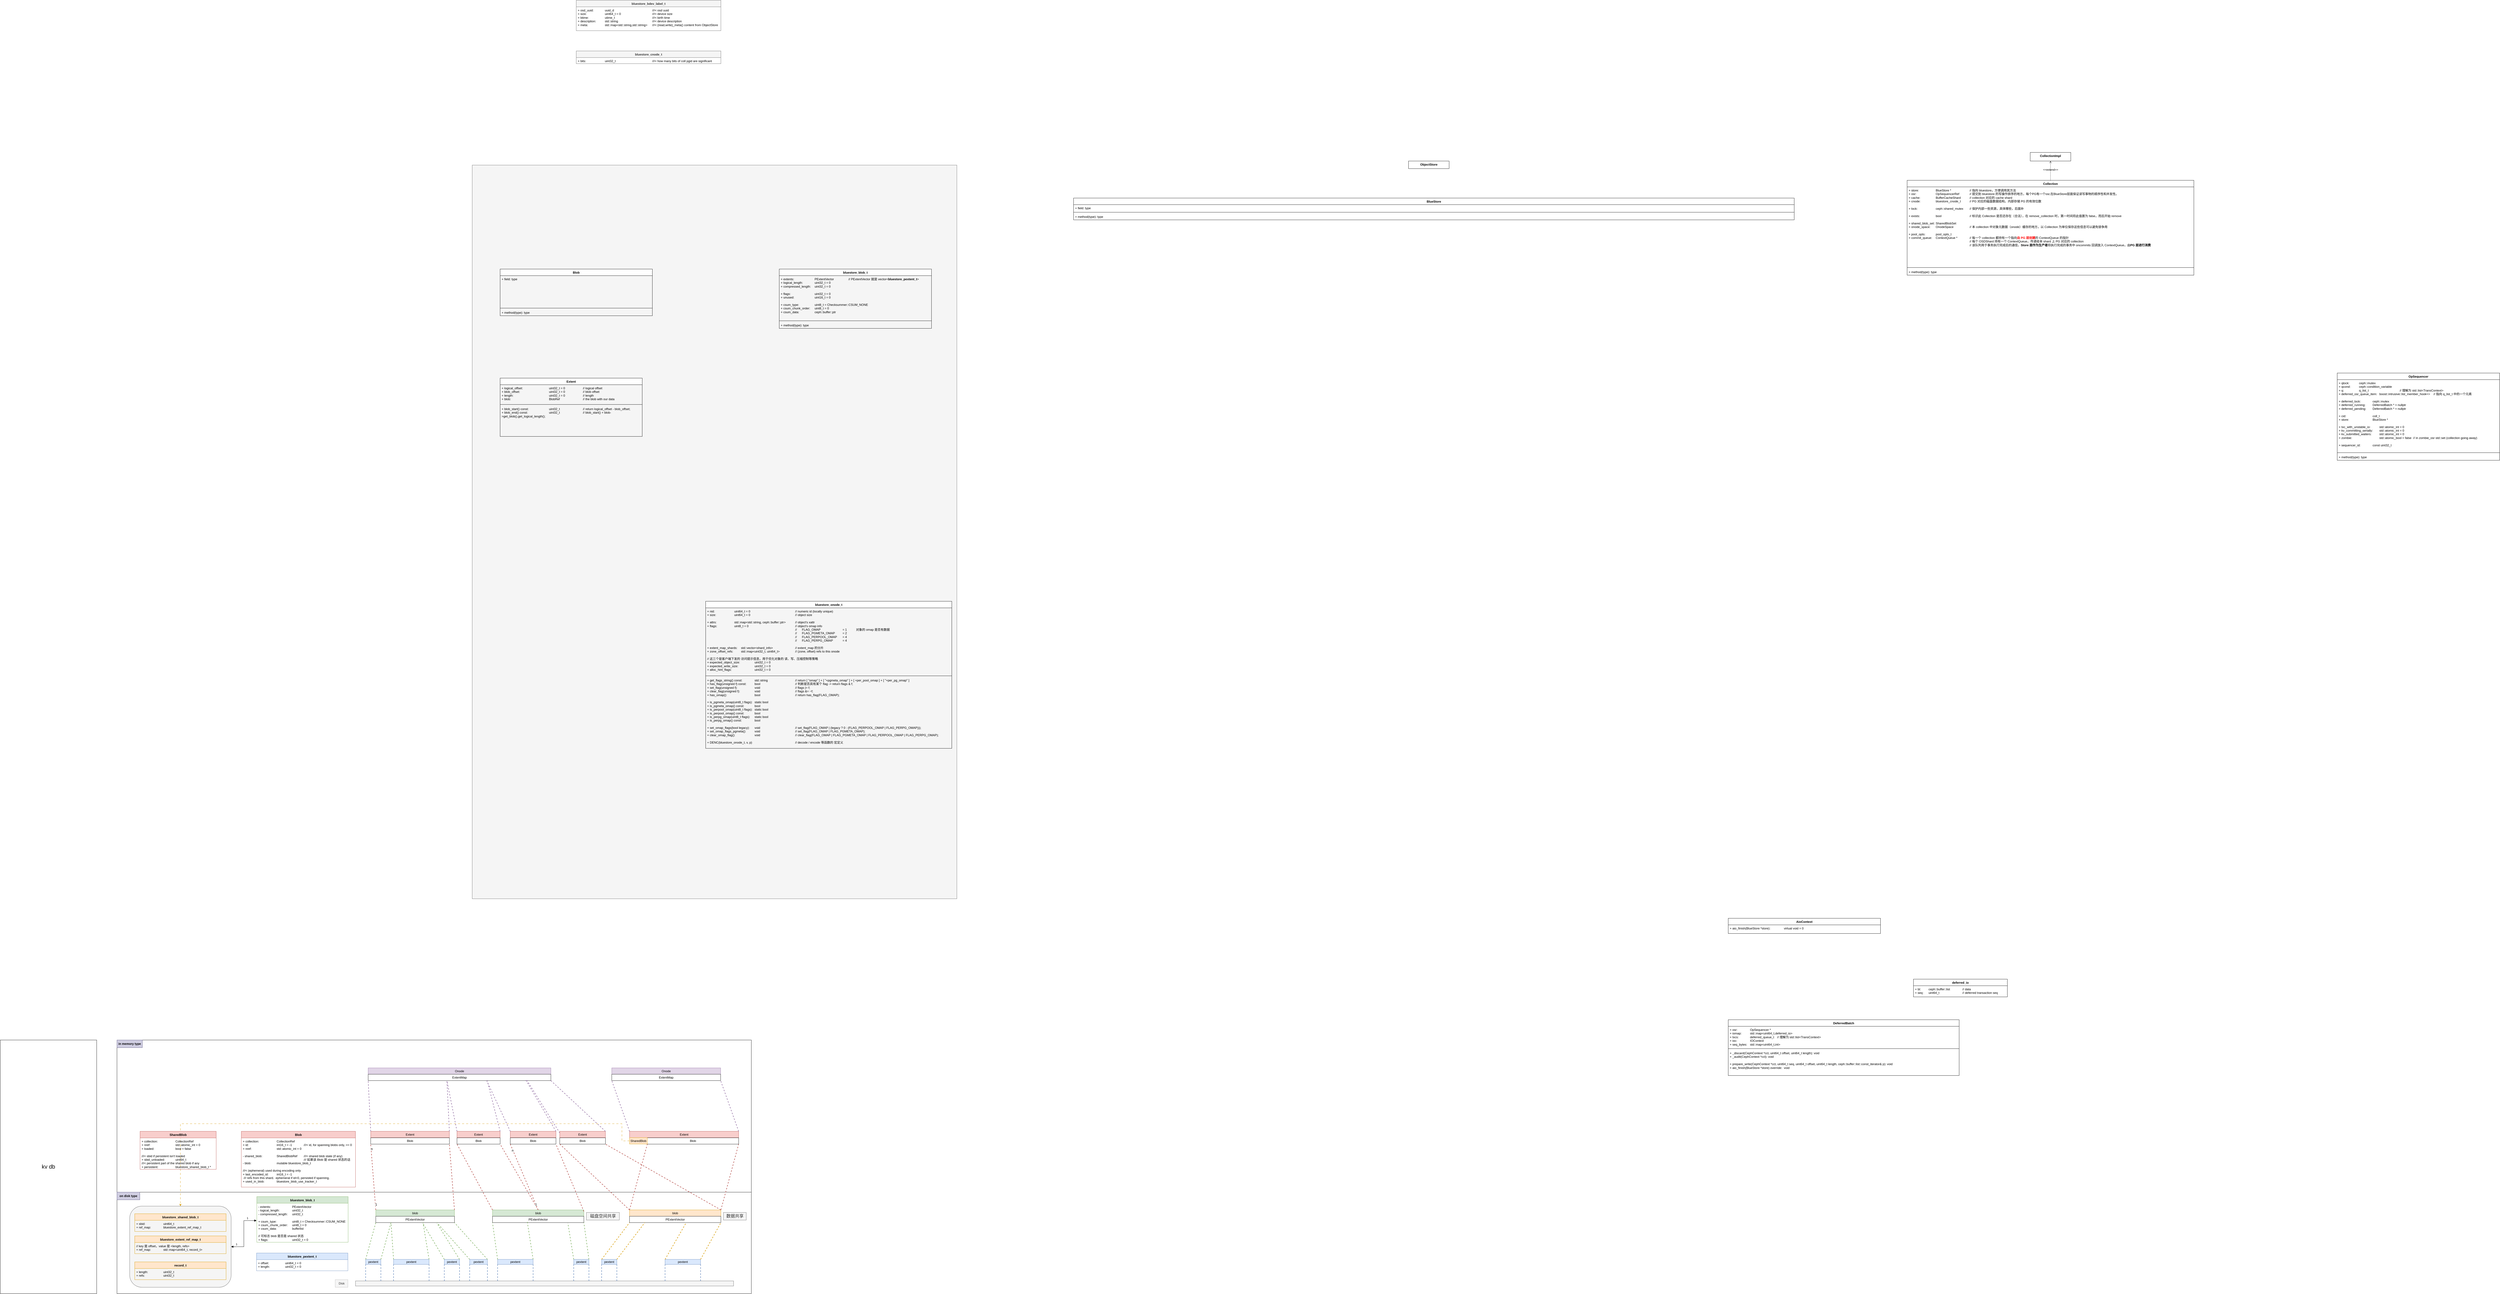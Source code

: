<mxfile version="26.1.1">
  <diagram name="第 1 页" id="MkQnZm1Vq_tKfwfNKvTH">
    <mxGraphModel dx="10030" dy="2513" grid="1" gridSize="10" guides="1" tooltips="1" connect="1" arrows="1" fold="1" page="1" pageScale="1" pageWidth="827" pageHeight="1169" math="0" shadow="0">
      <root>
        <mxCell id="0" />
        <mxCell id="1" parent="0" />
        <mxCell id="FH-SNYb2Djmgw0VP9b6U-79" value="" style="rounded=0;whiteSpace=wrap;html=1;movable=1;resizable=1;rotatable=1;deletable=1;editable=1;locked=0;connectable=1;" vertex="1" parent="1">
          <mxGeometry x="-7120" y="4170" width="2500" height="600" as="geometry" />
        </mxCell>
        <mxCell id="OypWzlYAYP5MmO0Y4v31-1" value="CollectionImpl" style="swimlane;fontStyle=1;align=center;verticalAlign=top;childLayout=stackLayout;horizontal=1;startSize=34;horizontalStack=0;resizeParent=1;resizeParentMax=0;resizeLast=0;collapsible=1;marginBottom=0;whiteSpace=wrap;html=1;" parent="1" vertex="1">
          <mxGeometry x="420" y="670" width="160" height="34" as="geometry" />
        </mxCell>
        <mxCell id="OypWzlYAYP5MmO0Y4v31-6" value="Collection" style="swimlane;fontStyle=1;align=center;verticalAlign=top;childLayout=stackLayout;horizontal=1;startSize=26;horizontalStack=0;resizeParent=1;resizeParentMax=0;resizeLast=0;collapsible=1;marginBottom=0;whiteSpace=wrap;html=1;" parent="1" vertex="1">
          <mxGeometry x="-65" y="780" width="1130" height="374" as="geometry" />
        </mxCell>
        <mxCell id="OypWzlYAYP5MmO0Y4v31-7" value="+ store: &lt;span style=&quot;white-space: pre;&quot;&gt;&#x9;&lt;/span&gt;&lt;span style=&quot;white-space: pre;&quot;&gt;&#x9;&lt;/span&gt;&lt;span style=&quot;white-space: pre;&quot;&gt;&#x9;&lt;/span&gt;BlueStore *&lt;span style=&quot;white-space: pre;&quot;&gt;&#x9;&lt;/span&gt;&lt;span style=&quot;white-space: pre;&quot;&gt;&#x9;&lt;/span&gt;&lt;span style=&quot;white-space: pre;&quot;&gt;&#x9;&lt;/span&gt;// 指向 bluestore，方便调用其方法&lt;div&gt;+&amp;nbsp;osr:&lt;span style=&quot;white-space: pre;&quot;&gt;&#x9;&lt;/span&gt;&lt;span style=&quot;white-space: pre;&quot;&gt;&#x9;&lt;/span&gt;&lt;span style=&quot;white-space: pre;&quot;&gt;&#x9;&lt;/span&gt;&lt;span style=&quot;background-color: initial;&quot;&gt;OpSequencerRef&lt;span style=&quot;white-space: pre;&quot;&gt;&#x9;&lt;/span&gt;&lt;span style=&quot;white-space: pre;&quot;&gt;&#x9;&lt;/span&gt;// 提交到 bluestore 的写操作排序的地方，&lt;/span&gt;&lt;span style=&quot;background-color: initial;&quot;&gt;每个PG有一个osr,在BlueStore层面保证读写事物的顺序性和并发性。&lt;/span&gt;&lt;/div&gt;&lt;div&gt;&lt;span style=&quot;background-color: initial;&quot;&gt;+&amp;nbsp;&lt;/span&gt;&lt;span style=&quot;background-color: initial;&quot;&gt;cache:&lt;span style=&quot;white-space: pre;&quot;&gt;&#x9;&lt;/span&gt;&lt;span style=&quot;white-space: pre;&quot;&gt;&#x9;&lt;/span&gt;&lt;span style=&quot;white-space: pre;&quot;&gt;&#x9;&lt;/span&gt;&lt;/span&gt;&lt;span style=&quot;background-color: initial;&quot;&gt;BufferCacheShard&lt;span style=&quot;white-space: pre;&quot;&gt;&#x9;&lt;/span&gt;&lt;span style=&quot;white-space: pre;&quot;&gt;&#x9;&lt;/span&gt;// collection 对应的 cache shard&lt;/span&gt;&lt;/div&gt;&lt;div&gt;&lt;span style=&quot;background-color: initial;&quot;&gt;+&amp;nbsp;&lt;/span&gt;&lt;span style=&quot;background-color: initial;&quot;&gt;cnode:&lt;span style=&quot;white-space: pre;&quot;&gt;&#x9;&lt;/span&gt;&lt;span style=&quot;white-space: pre;&quot;&gt;&#x9;&lt;/span&gt;&lt;span style=&quot;white-space: pre;&quot;&gt;&#x9;&lt;/span&gt;&lt;/span&gt;&lt;span style=&quot;background-color: initial;&quot;&gt;bluestore_cnode_t&lt;span style=&quot;white-space: pre;&quot;&gt;&#x9;&lt;/span&gt;&lt;span style=&quot;white-space: pre;&quot;&gt;&#x9;&lt;/span&gt;// PG 对应的磁盘数据结构，内部存储 PG 的有效位数&lt;/span&gt;&lt;/div&gt;&lt;div&gt;&lt;span style=&quot;background-color: initial;&quot;&gt;&lt;br&gt;&lt;/span&gt;&lt;/div&gt;&lt;div&gt;&lt;span style=&quot;background-color: initial;&quot;&gt;+&amp;nbsp;&lt;/span&gt;&lt;span style=&quot;background-color: initial;&quot;&gt;lock:&lt;span style=&quot;white-space: pre;&quot;&gt;&#x9;&lt;/span&gt;&lt;span style=&quot;white-space: pre;&quot;&gt;&#x9;&lt;/span&gt;&lt;span style=&quot;white-space: pre;&quot;&gt;&#x9;&lt;/span&gt;&lt;/span&gt;&lt;span style=&quot;background-color: initial;&quot;&gt;ceph::shared_mutex&lt;span style=&quot;white-space: pre;&quot;&gt;&#x9;&lt;/span&gt;// 保护内部一些资源，具体哪些，后面补&lt;/span&gt;&lt;/div&gt;&lt;div&gt;&lt;span style=&quot;background-color: initial;&quot;&gt;&lt;br&gt;&lt;/span&gt;&lt;/div&gt;&lt;div&gt;&lt;span style=&quot;background-color: initial;&quot;&gt;+&amp;nbsp;&lt;/span&gt;&lt;span style=&quot;background-color: initial;&quot;&gt;exists:&lt;span style=&quot;white-space: pre;&quot;&gt;&#x9;&lt;/span&gt;&lt;span style=&quot;white-space: pre;&quot;&gt;&#x9;&lt;/span&gt;&lt;span style=&quot;white-space: pre;&quot;&gt;&#x9;&lt;/span&gt;&lt;/span&gt;&lt;span style=&quot;background-color: initial;&quot;&gt;bool&lt;span style=&quot;white-space: pre;&quot;&gt;&#x9;&lt;/span&gt;&lt;span style=&quot;white-space: pre;&quot;&gt;&#x9;&lt;/span&gt;&lt;span style=&quot;white-space: pre;&quot;&gt;&#x9;&lt;/span&gt;&lt;span style=&quot;white-space: pre;&quot;&gt;&#x9;&lt;/span&gt;&lt;span style=&quot;white-space: pre;&quot;&gt;&#x9;&lt;/span&gt;// 标识此 Collection 是否还存在（合法），在 remove_collection 时，第一时间将此值置为 false，而后开始 remove&amp;nbsp;&lt;/span&gt;&lt;/div&gt;&lt;div&gt;&lt;span style=&quot;background-color: initial;&quot;&gt;&lt;br&gt;&lt;/span&gt;&lt;/div&gt;&lt;div&gt;&lt;span style=&quot;background-color: initial;&quot;&gt;+&amp;nbsp;&lt;/span&gt;&lt;span style=&quot;background-color: initial;&quot;&gt;shared_blob_set:&lt;span style=&quot;white-space: pre;&quot;&gt;&#x9;&lt;/span&gt;&lt;/span&gt;&lt;span style=&quot;background-color: initial;&quot;&gt;SharedBlobSet&lt;/span&gt;&lt;/div&gt;&lt;div&gt;&lt;span style=&quot;background-color: initial;&quot;&gt;+&amp;nbsp;&lt;/span&gt;&lt;span style=&quot;background-color: initial;&quot;&gt;onode_space:&lt;span style=&quot;white-space: pre;&quot;&gt;&#x9;&lt;/span&gt;&lt;/span&gt;&lt;span style=&quot;background-color: initial;&quot;&gt;OnodeSpace&lt;span style=&quot;white-space: pre;&quot;&gt;&#x9;&lt;/span&gt;&lt;span style=&quot;white-space: pre;&quot;&gt;&#x9;&lt;/span&gt;&lt;span style=&quot;white-space: pre;&quot;&gt;&#x9;&lt;/span&gt;// 本 collection 中对象元数据（onode）缓存的地方，以&amp;nbsp;&lt;/span&gt;&lt;span style=&quot;text-align: center; background-color: initial;&quot;&gt;Collection 为单位保存这些信息可以避免锁争用&lt;/span&gt;&lt;/div&gt;&lt;div&gt;&lt;span style=&quot;background-color: initial;&quot;&gt;&lt;br&gt;&lt;/span&gt;&lt;/div&gt;&lt;div&gt;&lt;span style=&quot;background-color: initial;&quot;&gt;+&amp;nbsp;&lt;/span&gt;&lt;span style=&quot;background-color: initial;&quot;&gt;pool_opts:&lt;span style=&quot;white-space: pre;&quot;&gt;&#x9;&lt;/span&gt;&lt;span style=&quot;white-space: pre;&quot;&gt;&#x9;&lt;/span&gt;&lt;/span&gt;&lt;span style=&quot;background-color: initial;&quot;&gt;pool_opts_t&lt;/span&gt;&lt;/div&gt;&lt;div&gt;&lt;span style=&quot;background-color: initial;&quot;&gt;+ commit_queue:&lt;span style=&quot;white-space: pre;&quot;&gt;&#x9;&lt;/span&gt;&lt;/span&gt;&lt;span style=&quot;background-color: initial;&quot;&gt;ContextQueue *&lt;span style=&quot;white-space: pre;&quot;&gt;&#x9;&lt;/span&gt;&lt;span style=&quot;white-space: pre;&quot;&gt;&#x9;&lt;/span&gt;// 每一个 collection 都持有一个指向&lt;b&gt;&lt;font color=&quot;#ff0000&quot;&gt;由 PG 层&lt;/font&gt;&lt;/b&gt;&lt;/span&gt;&lt;span style=&quot;background-color: initial;&quot;&gt;&lt;b&gt;&lt;font color=&quot;#ff0000&quot;&gt;创建&lt;/font&gt;&lt;/b&gt;的&lt;/span&gt;&lt;span style=&quot;background-color: initial;&quot;&gt;&amp;nbsp;&lt;/span&gt;&lt;span style=&quot;background-color: initial;&quot;&gt;ContextQueue 的指针&lt;/span&gt;&lt;/div&gt;&lt;div&gt;&lt;span style=&quot;background-color: initial;&quot;&gt;&lt;span style=&quot;white-space: pre;&quot;&gt;&#x9;&lt;/span&gt;&lt;span style=&quot;white-space: pre;&quot;&gt;&#x9;&lt;/span&gt;&lt;span style=&quot;white-space: pre;&quot;&gt;&#x9;&lt;/span&gt;&lt;span style=&quot;white-space: pre;&quot;&gt;&#x9;&lt;/span&gt;&lt;span style=&quot;white-space: pre;&quot;&gt;&#x9;&lt;/span&gt;&lt;span style=&quot;white-space: pre;&quot;&gt;&#x9;&lt;/span&gt;&lt;span style=&quot;white-space: pre;&quot;&gt;&#x9;&lt;/span&gt;&lt;span style=&quot;white-space: pre;&quot;&gt;&#x9;&lt;/span&gt;&lt;span style=&quot;white-space: pre;&quot;&gt;&#x9;&lt;/span&gt;// 每个 OSDShard 持有一个&amp;nbsp;&lt;/span&gt;&lt;span style=&quot;background-color: initial;&quot;&gt;ContextQueue，传递给本 shard 上 PG 对应的 collection&lt;/span&gt;&lt;span style=&quot;background-color: initial;&quot;&gt;&lt;br&gt;&lt;/span&gt;&lt;/div&gt;&lt;div&gt;&lt;span style=&quot;background-color: initial;&quot;&gt;&lt;span style=&quot;white-space: pre;&quot;&gt;&#x9;&lt;/span&gt;&lt;span style=&quot;white-space: pre;&quot;&gt;&#x9;&lt;/span&gt;&lt;span style=&quot;white-space: pre;&quot;&gt;&#x9;&lt;/span&gt;&lt;span style=&quot;white-space: pre;&quot;&gt;&#x9;&lt;/span&gt;&lt;span style=&quot;white-space: pre;&quot;&gt;&#x9;&lt;/span&gt;&lt;span style=&quot;white-space: pre;&quot;&gt;&#x9;&lt;/span&gt;&lt;span style=&quot;white-space: pre;&quot;&gt;&#x9;&lt;/span&gt;&lt;span style=&quot;white-space: pre;&quot;&gt;&#x9;&lt;/span&gt;&lt;span style=&quot;white-space: pre;&quot;&gt;&#x9;&lt;/span&gt;// 该队列用于事务执行完成后的通信，&lt;b&gt;Store 层作为生产者&lt;/b&gt;将执行完成的事务中&amp;nbsp;&lt;/span&gt;&lt;span style=&quot;background-color: initial;&quot;&gt;oncommits 回调放入&amp;nbsp;&lt;/span&gt;&lt;span style=&quot;background-color: initial;&quot;&gt;ContextQueue，由&lt;b&gt;PG 层进行消费&lt;/b&gt;&lt;/span&gt;&lt;span style=&quot;background-color: initial;&quot;&gt;&lt;br&gt;&lt;/span&gt;&lt;/div&gt;" style="text;strokeColor=none;fillColor=none;align=left;verticalAlign=top;spacingLeft=4;spacingRight=4;overflow=hidden;rotatable=0;points=[[0,0.5],[1,0.5]];portConstraint=eastwest;whiteSpace=wrap;html=1;" parent="OypWzlYAYP5MmO0Y4v31-6" vertex="1">
          <mxGeometry y="26" width="1130" height="314" as="geometry" />
        </mxCell>
        <mxCell id="OypWzlYAYP5MmO0Y4v31-8" value="" style="line;strokeWidth=1;fillColor=none;align=left;verticalAlign=middle;spacingTop=-1;spacingLeft=3;spacingRight=3;rotatable=0;labelPosition=right;points=[];portConstraint=eastwest;strokeColor=inherit;" parent="OypWzlYAYP5MmO0Y4v31-6" vertex="1">
          <mxGeometry y="340" width="1130" height="8" as="geometry" />
        </mxCell>
        <mxCell id="OypWzlYAYP5MmO0Y4v31-9" value="+ method(type): type" style="text;strokeColor=none;fillColor=none;align=left;verticalAlign=top;spacingLeft=4;spacingRight=4;overflow=hidden;rotatable=0;points=[[0,0.5],[1,0.5]];portConstraint=eastwest;whiteSpace=wrap;html=1;" parent="OypWzlYAYP5MmO0Y4v31-6" vertex="1">
          <mxGeometry y="348" width="1130" height="26" as="geometry" />
        </mxCell>
        <mxCell id="OypWzlYAYP5MmO0Y4v31-10" value="&amp;lt;&amp;lt;extend&amp;gt;&amp;gt;" style="html=1;verticalAlign=bottom;labelBackgroundColor=none;endArrow=open;endFill=0;dashed=1;rounded=0;entryX=0.5;entryY=1;entryDx=0;entryDy=0;exitX=0.5;exitY=0;exitDx=0;exitDy=0;" parent="1" source="OypWzlYAYP5MmO0Y4v31-6" target="OypWzlYAYP5MmO0Y4v31-1" edge="1">
          <mxGeometry x="-0.13" width="160" relative="1" as="geometry">
            <mxPoint x="460" y="700" as="sourcePoint" />
            <mxPoint x="620" y="700" as="targetPoint" />
            <mxPoint as="offset" />
          </mxGeometry>
        </mxCell>
        <mxCell id="OypWzlYAYP5MmO0Y4v31-11" value="OpSequencer" style="swimlane;fontStyle=1;align=center;verticalAlign=top;childLayout=stackLayout;horizontal=1;startSize=26;horizontalStack=0;resizeParent=1;resizeParentMax=0;resizeLast=0;collapsible=1;marginBottom=0;whiteSpace=wrap;html=1;" parent="1" vertex="1">
          <mxGeometry x="1630" y="1540" width="640" height="344" as="geometry" />
        </mxCell>
        <mxCell id="OypWzlYAYP5MmO0Y4v31-12" value="+ qlock:&lt;span style=&quot;white-space: pre;&quot;&gt;&#x9;&lt;/span&gt;&lt;span style=&quot;white-space: pre;&quot;&gt;&#x9;&lt;/span&gt;ceph::mutex&lt;div&gt;+&amp;nbsp;qcond:&lt;span style=&quot;white-space: pre;&quot;&gt;&#x9;&lt;/span&gt;&lt;span style=&quot;white-space: pre;&quot;&gt;&#x9;&lt;/span&gt;&lt;span style=&quot;background-color: initial;&quot;&gt;ceph::condition_variable&lt;/span&gt;&lt;/div&gt;&lt;div&gt;&lt;span style=&quot;background-color: initial;&quot;&gt;+&amp;nbsp;&lt;/span&gt;&lt;span style=&quot;background-color: initial;&quot;&gt;q:&lt;span style=&quot;white-space: pre;&quot;&gt;&#x9;&lt;/span&gt;&lt;span style=&quot;white-space: pre;&quot;&gt;&#x9;&lt;/span&gt;&lt;span style=&quot;white-space: pre;&quot;&gt;&#x9;&lt;/span&gt;&lt;/span&gt;&lt;span style=&quot;background-color: initial;&quot;&gt;q_list_t&lt;span style=&quot;white-space: pre;&quot;&gt;&#x9;&lt;/span&gt;&lt;span style=&quot;white-space: pre;&quot;&gt;&#x9;&lt;/span&gt;&lt;span style=&quot;white-space: pre;&quot;&gt;&#x9;&lt;/span&gt;&lt;span style=&quot;white-space: pre;&quot;&gt;&#x9;&lt;/span&gt;&lt;span style=&quot;white-space: pre;&quot;&gt;&#x9;&lt;/span&gt;// 理解为 std::list&amp;lt;&lt;/span&gt;&lt;span style=&quot;background-color: initial;&quot;&gt;TransContext&lt;/span&gt;&lt;span style=&quot;background-color: initial;&quot;&gt;&amp;gt;&lt;/span&gt;&lt;/div&gt;&lt;div&gt;&lt;span style=&quot;background-color: initial;&quot;&gt;+&amp;nbsp;&lt;/span&gt;&lt;span style=&quot;background-color: initial;&quot;&gt;deferred_osr_queue_item:&lt;span style=&quot;white-space: pre;&quot;&gt;&#x9;&lt;/span&gt;&lt;/span&gt;&lt;span style=&quot;background-color: initial;&quot;&gt;boost::intrusive::list_member_hook&amp;lt;&amp;gt;&lt;span style=&quot;white-space: pre;&quot;&gt;&#x9;&lt;/span&gt;// 指向&amp;nbsp;&lt;/span&gt;&lt;span style=&quot;background-color: initial;&quot;&gt;q_list_t 中的一个元素&lt;/span&gt;&lt;/div&gt;&lt;div&gt;&lt;span style=&quot;background-color: initial;&quot;&gt;&lt;br&gt;&lt;/span&gt;&lt;/div&gt;&lt;div&gt;&lt;span style=&quot;background-color: initial;&quot;&gt;+&amp;nbsp;&lt;/span&gt;&lt;span style=&quot;background-color: initial;&quot;&gt;deferred_lock:&lt;span style=&quot;white-space: pre;&quot;&gt;&#x9;&lt;/span&gt;&lt;span style=&quot;white-space: pre;&quot;&gt;&#x9;&lt;/span&gt;&lt;/span&gt;&lt;span style=&quot;background-color: initial;&quot;&gt;ceph::mutex&lt;/span&gt;&lt;/div&gt;&lt;div&gt;&lt;span style=&quot;background-color: initial;&quot;&gt;+&amp;nbsp;&lt;/span&gt;&lt;span style=&quot;background-color: initial;&quot;&gt;deferred_running:&lt;span style=&quot;white-space: pre;&quot;&gt;&#x9;&lt;/span&gt;&lt;/span&gt;&lt;span style=&quot;background-color: initial;&quot;&gt;DeferredBatch * =&amp;nbsp;&lt;/span&gt;&lt;span style=&quot;background-color: initial;&quot;&gt;nullptr&lt;/span&gt;&lt;/div&gt;&lt;div&gt;&lt;span style=&quot;background-color: initial;&quot;&gt;+&amp;nbsp;&lt;/span&gt;&lt;span style=&quot;background-color: initial;&quot;&gt;deferred_pending:&lt;span style=&quot;white-space: pre;&quot;&gt;&#x9;&lt;/span&gt;&lt;/span&gt;&lt;span style=&quot;background-color: initial;&quot;&gt;DeferredBatch * =&amp;nbsp;&lt;/span&gt;&lt;span style=&quot;background-color: initial;&quot;&gt;nullptr&lt;/span&gt;&lt;/div&gt;&lt;div&gt;&lt;span style=&quot;background-color: initial;&quot;&gt;&lt;br&gt;&lt;/span&gt;&lt;/div&gt;&lt;div&gt;&lt;span style=&quot;background-color: initial;&quot;&gt;+&amp;nbsp;&lt;/span&gt;&lt;span style=&quot;background-color: initial;&quot;&gt;cid:&lt;span style=&quot;white-space: pre;&quot;&gt;&#x9;&lt;/span&gt;&lt;span style=&quot;white-space: pre;&quot;&gt;&#x9;&lt;/span&gt;&lt;span style=&quot;white-space: pre;&quot;&gt;&#x9;&lt;/span&gt;&lt;span style=&quot;white-space: pre;&quot;&gt;&#x9;&lt;/span&gt;&lt;/span&gt;&lt;span style=&quot;background-color: initial;&quot;&gt;coll_t&lt;/span&gt;&lt;/div&gt;&lt;div&gt;&lt;span style=&quot;background-color: initial;&quot;&gt;+&amp;nbsp;&lt;/span&gt;&lt;span style=&quot;background-color: initial;&quot;&gt;store:&lt;span style=&quot;white-space: pre;&quot;&gt;&#x9;&lt;/span&gt;&lt;span style=&quot;white-space: pre;&quot;&gt;&#x9;&lt;/span&gt;&lt;span style=&quot;white-space: pre;&quot;&gt;&#x9;&lt;/span&gt;&lt;span style=&quot;white-space: pre;&quot;&gt;&#x9;&lt;/span&gt;&lt;/span&gt;&lt;span style=&quot;background-color: initial;&quot;&gt;BlueStore *&lt;/span&gt;&lt;/div&gt;&lt;div&gt;&lt;span style=&quot;background-color: initial;&quot;&gt;&lt;br&gt;&lt;/span&gt;&lt;/div&gt;&lt;div&gt;&lt;span style=&quot;background-color: initial;&quot;&gt;+&amp;nbsp;&lt;/span&gt;&lt;span style=&quot;background-color: initial;&quot;&gt;txc_with_unstable_io:&lt;span style=&quot;white-space: pre;&quot;&gt;&#x9;&lt;span style=&quot;white-space: pre;&quot;&gt;&#x9;&lt;/span&gt;&lt;/span&gt;&lt;/span&gt;&lt;span style=&quot;background-color: initial;&quot;&gt;std::atomic_int = 0&lt;/span&gt;&lt;/div&gt;&lt;div&gt;&lt;span style=&quot;background-color: initial;&quot;&gt;+&amp;nbsp;&lt;/span&gt;&lt;span style=&quot;background-color: initial;&quot;&gt;kv_committing_serially:&lt;span style=&quot;white-space: pre;&quot;&gt;&#x9;&lt;/span&gt;&lt;/span&gt;&lt;span style=&quot;background-color: initial;&quot;&gt;std::atomic_int = 0&lt;/span&gt;&lt;/div&gt;&lt;div&gt;&lt;span style=&quot;background-color: initial;&quot;&gt;+&amp;nbsp;&lt;/span&gt;&lt;span style=&quot;background-color: initial;&quot;&gt;kv_submitted_waiters:&lt;span style=&quot;white-space: pre;&quot;&gt;&#x9;&lt;/span&gt;&lt;span style=&quot;white-space: pre;&quot;&gt;&#x9;&lt;/span&gt;&lt;/span&gt;&lt;span style=&quot;background-color: initial;&quot;&gt;std::atomic_int = 0&lt;/span&gt;&lt;/div&gt;&lt;div&gt;&lt;span style=&quot;background-color: initial;&quot;&gt;+&amp;nbsp;&lt;/span&gt;&lt;span style=&quot;background-color: initial;&quot;&gt;zombie:&lt;span style=&quot;white-space: pre;&quot;&gt;&#x9;&lt;/span&gt;&lt;span style=&quot;white-space: pre;&quot;&gt;&#x9;&lt;/span&gt;&lt;span style=&quot;white-space: pre;&quot;&gt;&#x9;&lt;/span&gt;&lt;span style=&quot;white-space: pre;&quot;&gt;&#x9;&lt;/span&gt;&lt;/span&gt;&lt;span style=&quot;background-color: initial;&quot;&gt;std::atomic_bool = false&lt;span style=&quot;white-space: pre;&quot;&gt;&#x9;&lt;/span&gt;//&amp;nbsp;&lt;/span&gt;&lt;span style=&quot;background-color: initial;&quot;&gt;in zombie_osr std::set (collection going away)&lt;/span&gt;&lt;/div&gt;&lt;div&gt;&lt;span style=&quot;background-color: initial;&quot;&gt;&lt;br&gt;&lt;/span&gt;&lt;/div&gt;&lt;div&gt;&lt;span style=&quot;background-color: initial;&quot;&gt;+&amp;nbsp;&lt;/span&gt;&lt;span style=&quot;background-color: initial;&quot;&gt;sequencer_id:&lt;span style=&quot;white-space: pre;&quot;&gt;&#x9;&lt;/span&gt;&lt;span style=&quot;white-space: pre;&quot;&gt;&#x9;&lt;/span&gt;&lt;/span&gt;&lt;span style=&quot;background-color: initial;&quot;&gt;const uint32_t&lt;/span&gt;&lt;/div&gt;" style="text;strokeColor=none;fillColor=none;align=left;verticalAlign=top;spacingLeft=4;spacingRight=4;overflow=hidden;rotatable=0;points=[[0,0.5],[1,0.5]];portConstraint=eastwest;whiteSpace=wrap;html=1;" parent="OypWzlYAYP5MmO0Y4v31-11" vertex="1">
          <mxGeometry y="26" width="640" height="284" as="geometry" />
        </mxCell>
        <mxCell id="OypWzlYAYP5MmO0Y4v31-13" value="" style="line;strokeWidth=1;fillColor=none;align=left;verticalAlign=middle;spacingTop=-1;spacingLeft=3;spacingRight=3;rotatable=0;labelPosition=right;points=[];portConstraint=eastwest;strokeColor=inherit;" parent="OypWzlYAYP5MmO0Y4v31-11" vertex="1">
          <mxGeometry y="310" width="640" height="8" as="geometry" />
        </mxCell>
        <mxCell id="OypWzlYAYP5MmO0Y4v31-14" value="+ method(type): type" style="text;strokeColor=none;fillColor=none;align=left;verticalAlign=top;spacingLeft=4;spacingRight=4;overflow=hidden;rotatable=0;points=[[0,0.5],[1,0.5]];portConstraint=eastwest;whiteSpace=wrap;html=1;" parent="OypWzlYAYP5MmO0Y4v31-11" vertex="1">
          <mxGeometry y="318" width="640" height="26" as="geometry" />
        </mxCell>
        <mxCell id="OypWzlYAYP5MmO0Y4v31-15" value="ObjectStore" style="swimlane;fontStyle=1;align=center;verticalAlign=top;childLayout=stackLayout;horizontal=1;startSize=60;horizontalStack=0;resizeParent=1;resizeParentMax=0;resizeLast=0;collapsible=1;marginBottom=0;whiteSpace=wrap;html=1;" parent="1" vertex="1">
          <mxGeometry x="-2030" y="704" width="160" height="30" as="geometry" />
        </mxCell>
        <mxCell id="OypWzlYAYP5MmO0Y4v31-19" value="BlueStore" style="swimlane;fontStyle=1;align=center;verticalAlign=top;childLayout=stackLayout;horizontal=1;startSize=26;horizontalStack=0;resizeParent=1;resizeParentMax=0;resizeLast=0;collapsible=1;marginBottom=0;whiteSpace=wrap;html=1;" parent="1" vertex="1">
          <mxGeometry x="-3350" y="850" width="2840" height="86" as="geometry" />
        </mxCell>
        <mxCell id="OypWzlYAYP5MmO0Y4v31-20" value="+ field: type" style="text;strokeColor=none;fillColor=none;align=left;verticalAlign=top;spacingLeft=4;spacingRight=4;overflow=hidden;rotatable=0;points=[[0,0.5],[1,0.5]];portConstraint=eastwest;whiteSpace=wrap;html=1;" parent="OypWzlYAYP5MmO0Y4v31-19" vertex="1">
          <mxGeometry y="26" width="2840" height="26" as="geometry" />
        </mxCell>
        <mxCell id="OypWzlYAYP5MmO0Y4v31-21" value="" style="line;strokeWidth=1;fillColor=none;align=left;verticalAlign=middle;spacingTop=-1;spacingLeft=3;spacingRight=3;rotatable=0;labelPosition=right;points=[];portConstraint=eastwest;strokeColor=inherit;" parent="OypWzlYAYP5MmO0Y4v31-19" vertex="1">
          <mxGeometry y="52" width="2840" height="8" as="geometry" />
        </mxCell>
        <mxCell id="OypWzlYAYP5MmO0Y4v31-22" value="+ method(type): type" style="text;strokeColor=none;fillColor=none;align=left;verticalAlign=top;spacingLeft=4;spacingRight=4;overflow=hidden;rotatable=0;points=[[0,0.5],[1,0.5]];portConstraint=eastwest;whiteSpace=wrap;html=1;" parent="OypWzlYAYP5MmO0Y4v31-19" vertex="1">
          <mxGeometry y="60" width="2840" height="26" as="geometry" />
        </mxCell>
        <mxCell id="OypWzlYAYP5MmO0Y4v31-23" value="" style="rounded=0;whiteSpace=wrap;html=1;fillColor=#f5f5f5;fontColor=#333333;strokeColor=#666666;" parent="1" vertex="1">
          <mxGeometry x="-5720" y="720" width="1910" height="2893" as="geometry" />
        </mxCell>
        <mxCell id="OypWzlYAYP5MmO0Y4v31-28" value="bluestore_blob_t" style="swimlane;fontStyle=1;align=center;verticalAlign=top;childLayout=stackLayout;horizontal=1;startSize=26;horizontalStack=0;resizeParent=1;resizeParentMax=0;resizeLast=0;collapsible=1;marginBottom=0;whiteSpace=wrap;html=1;" parent="1" vertex="1">
          <mxGeometry x="-4510" y="1130" width="600" height="234" as="geometry" />
        </mxCell>
        <mxCell id="OypWzlYAYP5MmO0Y4v31-29" value="+ extents: &lt;span style=&quot;white-space: pre;&quot;&gt;&#x9;&lt;/span&gt;&lt;span style=&quot;white-space: pre;&quot;&gt;&#x9;&lt;span style=&quot;white-space: pre;&quot;&gt;&#x9;&lt;/span&gt;&lt;/span&gt;PExtentVector&lt;span style=&quot;white-space: pre;&quot;&gt;&#x9;&lt;/span&gt;&lt;span style=&quot;white-space: pre;&quot;&gt;&#x9;&lt;/span&gt;&lt;span style=&quot;white-space: pre;&quot;&gt;&#x9;&lt;/span&gt;//&amp;nbsp;PExtentVector 就是 vector&amp;lt;&lt;span style=&quot;font-weight: 700; text-align: center;&quot;&gt;bluestore_pextent_t&lt;/span&gt;&amp;gt;&lt;div&gt;+&amp;nbsp;logical_length:&lt;span style=&quot;white-space: pre;&quot;&gt;&#x9;&lt;span style=&quot;white-space: pre;&quot;&gt;&#x9;&lt;/span&gt;&lt;/span&gt;&lt;span style=&quot;background-color: initial;&quot;&gt;uint32_t = 0&lt;/span&gt;&lt;/div&gt;&lt;div&gt;&lt;span style=&quot;background-color: initial;&quot;&gt;+&amp;nbsp;&lt;/span&gt;&lt;span style=&quot;background-color: initial;&quot;&gt;compressed_length:&lt;span style=&quot;white-space: pre;&quot;&gt;&#x9;&lt;/span&gt;&lt;/span&gt;&lt;span style=&quot;background-color: initial;&quot;&gt;uint32_t = 0&lt;/span&gt;&lt;/div&gt;&lt;div&gt;&lt;span style=&quot;background-color: initial;&quot;&gt;&lt;br&gt;&lt;/span&gt;&lt;/div&gt;&lt;div&gt;&lt;span style=&quot;background-color: initial;&quot;&gt;+&amp;nbsp;&lt;/span&gt;&lt;span style=&quot;background-color: initial;&quot;&gt;flags:&lt;span style=&quot;white-space: pre;&quot;&gt;&#x9;&lt;/span&gt;&lt;span style=&quot;white-space: pre;&quot;&gt;&#x9;&lt;/span&gt;&lt;span style=&quot;white-space: pre;&quot;&gt;&#x9;&lt;/span&gt;&lt;span style=&quot;white-space: pre;&quot;&gt;&#x9;&lt;/span&gt;&lt;/span&gt;&lt;span style=&quot;background-color: initial;&quot;&gt;uint32_t = 0&lt;/span&gt;&lt;/div&gt;&lt;div&gt;&lt;span style=&quot;background-color: initial;&quot;&gt;+&amp;nbsp;&lt;/span&gt;&lt;span style=&quot;background-color: initial;&quot;&gt;unused:&lt;span style=&quot;white-space: pre;&quot;&gt;&#x9;&lt;/span&gt;&lt;span style=&quot;white-space: pre;&quot;&gt;&#x9;&lt;/span&gt;&lt;span style=&quot;white-space: pre;&quot;&gt;&#x9;&lt;/span&gt;&lt;/span&gt;&lt;span style=&quot;background-color: initial;&quot;&gt;uint16_t = 0&lt;/span&gt;&lt;/div&gt;&lt;div&gt;&lt;span style=&quot;background-color: initial;&quot;&gt;&lt;br&gt;&lt;/span&gt;&lt;/div&gt;&lt;div&gt;&lt;span style=&quot;background-color: initial;&quot;&gt;+&amp;nbsp;&lt;/span&gt;&lt;span style=&quot;background-color: initial;&quot;&gt;csum_type:&lt;span style=&quot;white-space: pre;&quot;&gt;&#x9;&lt;/span&gt;&lt;span style=&quot;white-space: pre;&quot;&gt;&#x9;&lt;/span&gt;&lt;span style=&quot;white-space: pre;&quot;&gt;&#x9;&lt;/span&gt;&lt;/span&gt;&lt;span style=&quot;background-color: initial;&quot;&gt;uint8_t =&amp;nbsp;&lt;/span&gt;&lt;span style=&quot;background-color: initial;&quot;&gt;Checksummer::CSUM_NONE&lt;/span&gt;&lt;/div&gt;&lt;div&gt;&lt;span style=&quot;background-color: initial;&quot;&gt;+&amp;nbsp;&lt;/span&gt;&lt;span style=&quot;background-color: initial;&quot;&gt;csum_chunk_order:&lt;span style=&quot;white-space: pre;&quot;&gt;&#x9;&lt;/span&gt;&lt;/span&gt;&lt;span style=&quot;background-color: initial;&quot;&gt;uint8_t = 0&lt;/span&gt;&lt;/div&gt;&lt;div&gt;&lt;span style=&quot;background-color: initial;&quot;&gt;+&amp;nbsp;&lt;/span&gt;&lt;span style=&quot;background-color: initial;&quot;&gt;csum_data:&lt;span style=&quot;white-space: pre;&quot;&gt;&#x9;&lt;/span&gt;&lt;span style=&quot;white-space: pre;&quot;&gt;&#x9;&lt;/span&gt;&lt;span style=&quot;white-space: pre;&quot;&gt;&#x9;&lt;/span&gt;&lt;/span&gt;&lt;span style=&quot;background-color: initial;&quot;&gt;ceph::buffer::ptr&lt;/span&gt;&lt;/div&gt;&lt;div&gt;&lt;span style=&quot;background-color: initial;&quot;&gt;&lt;br&gt;&lt;/span&gt;&lt;/div&gt;" style="text;strokeColor=none;fillColor=none;align=left;verticalAlign=top;spacingLeft=4;spacingRight=4;overflow=hidden;rotatable=0;points=[[0,0.5],[1,0.5]];portConstraint=eastwest;whiteSpace=wrap;html=1;" parent="OypWzlYAYP5MmO0Y4v31-28" vertex="1">
          <mxGeometry y="26" width="600" height="174" as="geometry" />
        </mxCell>
        <mxCell id="OypWzlYAYP5MmO0Y4v31-30" value="" style="line;strokeWidth=1;fillColor=none;align=left;verticalAlign=middle;spacingTop=-1;spacingLeft=3;spacingRight=3;rotatable=0;labelPosition=right;points=[];portConstraint=eastwest;strokeColor=inherit;" parent="OypWzlYAYP5MmO0Y4v31-28" vertex="1">
          <mxGeometry y="200" width="600" height="8" as="geometry" />
        </mxCell>
        <mxCell id="OypWzlYAYP5MmO0Y4v31-31" value="+ method(type): type" style="text;strokeColor=none;fillColor=none;align=left;verticalAlign=top;spacingLeft=4;spacingRight=4;overflow=hidden;rotatable=0;points=[[0,0.5],[1,0.5]];portConstraint=eastwest;whiteSpace=wrap;html=1;" parent="OypWzlYAYP5MmO0Y4v31-28" vertex="1">
          <mxGeometry y="208" width="600" height="26" as="geometry" />
        </mxCell>
        <mxCell id="OypWzlYAYP5MmO0Y4v31-32" value="Blob" style="swimlane;fontStyle=1;align=center;verticalAlign=top;childLayout=stackLayout;horizontal=1;startSize=26;horizontalStack=0;resizeParent=1;resizeParentMax=0;resizeLast=0;collapsible=1;marginBottom=0;whiteSpace=wrap;html=1;" parent="1" vertex="1">
          <mxGeometry x="-5610" y="1130" width="600" height="184" as="geometry" />
        </mxCell>
        <mxCell id="OypWzlYAYP5MmO0Y4v31-33" value="+ field: type" style="text;strokeColor=none;fillColor=none;align=left;verticalAlign=top;spacingLeft=4;spacingRight=4;overflow=hidden;rotatable=0;points=[[0,0.5],[1,0.5]];portConstraint=eastwest;whiteSpace=wrap;html=1;" parent="OypWzlYAYP5MmO0Y4v31-32" vertex="1">
          <mxGeometry y="26" width="600" height="124" as="geometry" />
        </mxCell>
        <mxCell id="OypWzlYAYP5MmO0Y4v31-34" value="" style="line;strokeWidth=1;fillColor=none;align=left;verticalAlign=middle;spacingTop=-1;spacingLeft=3;spacingRight=3;rotatable=0;labelPosition=right;points=[];portConstraint=eastwest;strokeColor=inherit;" parent="OypWzlYAYP5MmO0Y4v31-32" vertex="1">
          <mxGeometry y="150" width="600" height="8" as="geometry" />
        </mxCell>
        <mxCell id="OypWzlYAYP5MmO0Y4v31-35" value="+ method(type): type" style="text;strokeColor=none;fillColor=none;align=left;verticalAlign=top;spacingLeft=4;spacingRight=4;overflow=hidden;rotatable=0;points=[[0,0.5],[1,0.5]];portConstraint=eastwest;whiteSpace=wrap;html=1;" parent="OypWzlYAYP5MmO0Y4v31-32" vertex="1">
          <mxGeometry y="158" width="600" height="26" as="geometry" />
        </mxCell>
        <mxCell id="OypWzlYAYP5MmO0Y4v31-36" value="Extent" style="swimlane;fontStyle=1;align=center;verticalAlign=top;childLayout=stackLayout;horizontal=1;startSize=26;horizontalStack=0;resizeParent=1;resizeParentMax=0;resizeLast=0;collapsible=1;marginBottom=0;whiteSpace=wrap;html=1;" parent="1" vertex="1">
          <mxGeometry x="-5610" y="1560" width="560" height="230" as="geometry" />
        </mxCell>
        <mxCell id="OypWzlYAYP5MmO0Y4v31-37" value="+ logical_offset:&lt;span style=&quot;white-space: pre;&quot;&gt;&#x9;&lt;/span&gt;&lt;span style=&quot;white-space: pre;&quot;&gt;&#x9;&lt;/span&gt;&lt;span style=&quot;white-space: pre;&quot;&gt;&#x9;&lt;/span&gt;&lt;span style=&quot;white-space: pre;&quot;&gt;&#x9;&lt;/span&gt;uint32_t = 0&lt;span style=&quot;white-space: pre;&quot;&gt;&#x9;&lt;/span&gt;&lt;span style=&quot;white-space: pre;&quot;&gt;&#x9;&lt;/span&gt;&lt;span style=&quot;white-space: pre;&quot;&gt;&#x9;&lt;/span&gt;//&amp;nbsp;logical offset&lt;div&gt;+&amp;nbsp;blob_offset:&lt;span style=&quot;white-space: pre;&quot;&gt;&#x9;&lt;/span&gt;&lt;span style=&quot;white-space: pre;&quot;&gt;&#x9;&lt;/span&gt;&lt;span style=&quot;white-space: pre;&quot;&gt;&#x9;&lt;/span&gt;&lt;span style=&quot;white-space: pre;&quot;&gt;&#x9;&lt;/span&gt;&lt;span style=&quot;white-space: pre;&quot;&gt;&#x9;&lt;/span&gt;&lt;span style=&quot;background-color: initial;&quot;&gt;uint32_t = 0&lt;span style=&quot;white-space: pre;&quot;&gt;&#x9;&lt;/span&gt;&lt;span style=&quot;white-space: pre;&quot;&gt;&#x9;&lt;/span&gt;&lt;span style=&quot;white-space: pre;&quot;&gt;&#x9;&lt;/span&gt;//&amp;nbsp;&lt;/span&gt;&lt;span style=&quot;background-color: initial;&quot;&gt;blob offset&lt;/span&gt;&lt;/div&gt;&lt;div&gt;&lt;span style=&quot;background-color: initial;&quot;&gt;+&amp;nbsp;&lt;/span&gt;&lt;span style=&quot;background-color: initial;&quot;&gt;length:&lt;span style=&quot;white-space: pre;&quot;&gt;&#x9;&lt;/span&gt;&lt;span style=&quot;white-space: pre;&quot;&gt;&#x9;&lt;/span&gt;&lt;span style=&quot;white-space: pre;&quot;&gt;&#x9;&lt;/span&gt;&lt;span style=&quot;white-space: pre;&quot;&gt;&#x9;&lt;/span&gt;&lt;span style=&quot;white-space: pre;&quot;&gt;&#x9;&lt;/span&gt;&lt;span style=&quot;white-space: pre;&quot;&gt;&#x9;&lt;/span&gt;&lt;/span&gt;&lt;span style=&quot;background-color: initial;&quot;&gt;uint32_t = 0&lt;span style=&quot;white-space: pre;&quot;&gt;&#x9;&lt;/span&gt;&lt;span style=&quot;white-space: pre;&quot;&gt;&#x9;&lt;/span&gt;&lt;span style=&quot;white-space: pre;&quot;&gt;&#x9;&lt;/span&gt;//&amp;nbsp;&lt;/span&gt;&lt;span style=&quot;background-color: initial;&quot;&gt;length&lt;/span&gt;&lt;/div&gt;&lt;div&gt;&lt;span style=&quot;background-color: initial;&quot;&gt;+&amp;nbsp;&lt;/span&gt;&lt;span style=&quot;background-color: initial;&quot;&gt;blob:&lt;span style=&quot;white-space: pre;&quot;&gt;&#x9;&lt;/span&gt;&lt;span style=&quot;white-space: pre;&quot;&gt;&#x9;&lt;/span&gt;&lt;span style=&quot;white-space: pre;&quot;&gt;&#x9;&lt;/span&gt;&lt;span style=&quot;white-space: pre;&quot;&gt;&#x9;&lt;/span&gt;&lt;span style=&quot;white-space: pre;&quot;&gt;&#x9;&lt;/span&gt;&lt;span style=&quot;white-space: pre;&quot;&gt;&#x9;&lt;/span&gt;&lt;/span&gt;&lt;span style=&quot;background-color: initial;&quot;&gt;BlobRef&lt;span style=&quot;white-space: pre;&quot;&gt;&#x9;&lt;/span&gt;&lt;span style=&quot;white-space: pre;&quot;&gt;&#x9;&lt;/span&gt;&lt;span style=&quot;white-space: pre;&quot;&gt;&#x9;&lt;/span&gt;&lt;span style=&quot;white-space: pre;&quot;&gt;&#x9;&lt;/span&gt;//&amp;nbsp;&lt;/span&gt;&lt;span style=&quot;background-color: initial;&quot;&gt;the blob with our data&lt;/span&gt;&lt;/div&gt;" style="text;strokeColor=none;fillColor=none;align=left;verticalAlign=top;spacingLeft=4;spacingRight=4;overflow=hidden;rotatable=0;points=[[0,0.5],[1,0.5]];portConstraint=eastwest;whiteSpace=wrap;html=1;" parent="OypWzlYAYP5MmO0Y4v31-36" vertex="1">
          <mxGeometry y="26" width="560" height="74" as="geometry" />
        </mxCell>
        <mxCell id="OypWzlYAYP5MmO0Y4v31-38" value="" style="line;strokeWidth=1;fillColor=none;align=left;verticalAlign=middle;spacingTop=-1;spacingLeft=3;spacingRight=3;rotatable=0;labelPosition=right;points=[];portConstraint=eastwest;strokeColor=inherit;" parent="OypWzlYAYP5MmO0Y4v31-36" vertex="1">
          <mxGeometry y="100" width="560" height="8" as="geometry" />
        </mxCell>
        <mxCell id="OypWzlYAYP5MmO0Y4v31-39" value="+ blob_start() const:&lt;span style=&quot;white-space: pre;&quot;&gt;&#x9;&lt;/span&gt;&lt;span style=&quot;white-space: pre;&quot;&gt;&#x9;&lt;/span&gt;&lt;span style=&quot;white-space: pre;&quot;&gt;&#x9;&lt;/span&gt;uint32_t&lt;span style=&quot;white-space: pre;&quot;&gt;&#x9;&lt;/span&gt;&lt;span style=&quot;white-space: pre;&quot;&gt;&#x9;&lt;/span&gt;&lt;span style=&quot;white-space: pre;&quot;&gt;&#x9;&lt;/span&gt;&lt;span style=&quot;white-space: pre;&quot;&gt;&#x9;&lt;/span&gt;//&amp;nbsp;return logical_offset - blob_offset;&lt;div&gt;+&amp;nbsp;blob_end() const:&lt;span style=&quot;white-space: pre;&quot;&gt;&#x9;&lt;/span&gt;&lt;span style=&quot;white-space: pre;&quot;&gt;&#x9;&lt;/span&gt;&lt;span style=&quot;white-space: pre;&quot;&gt;&#x9;&lt;/span&gt;&lt;span style=&quot;white-space: pre;&quot;&gt;&#x9;&lt;/span&gt;&lt;span style=&quot;background-color: initial;&quot;&gt;uint32_t&lt;span style=&quot;white-space: pre;&quot;&gt;&#x9;&lt;/span&gt;&lt;span style=&quot;white-space: pre;&quot;&gt;&#x9;&lt;/span&gt;&lt;span style=&quot;white-space: pre;&quot;&gt;&#x9;&lt;/span&gt;&lt;span style=&quot;white-space: pre;&quot;&gt;&#x9;&lt;/span&gt;//&amp;nbsp;&lt;/span&gt;&lt;span style=&quot;background-color: initial;&quot;&gt;blob_start() + blob-&amp;gt;get_blob().get_logical_length();&lt;/span&gt;&lt;/div&gt;" style="text;strokeColor=none;fillColor=none;align=left;verticalAlign=top;spacingLeft=4;spacingRight=4;overflow=hidden;rotatable=0;points=[[0,0.5],[1,0.5]];portConstraint=eastwest;whiteSpace=wrap;html=1;" parent="OypWzlYAYP5MmO0Y4v31-36" vertex="1">
          <mxGeometry y="108" width="560" height="122" as="geometry" />
        </mxCell>
        <mxCell id="OypWzlYAYP5MmO0Y4v31-40" value="bluestore_onode_t" style="swimlane;fontStyle=1;align=center;verticalAlign=top;childLayout=stackLayout;horizontal=1;startSize=26;horizontalStack=0;resizeParent=1;resizeParentMax=0;resizeLast=0;collapsible=1;marginBottom=0;whiteSpace=wrap;html=1;" parent="1" vertex="1">
          <mxGeometry x="-4800" y="2440" width="970" height="580" as="geometry" />
        </mxCell>
        <mxCell id="OypWzlYAYP5MmO0Y4v31-41" value="+ nid:&lt;span style=&quot;white-space: pre;&quot;&gt;&#x9;&lt;/span&gt;&lt;span style=&quot;white-space: pre;&quot;&gt;&#x9;&lt;/span&gt;&lt;span style=&quot;white-space: pre;&quot;&gt;&#x9;&lt;/span&gt;uint64_t = 0&lt;span style=&quot;white-space: pre;&quot;&gt;&#x9;&lt;/span&gt;&lt;span style=&quot;white-space: pre;&quot;&gt;&#x9;&lt;/span&gt;&lt;span style=&quot;white-space: pre;&quot;&gt;&#x9;&lt;/span&gt;&lt;span style=&quot;white-space: pre;&quot;&gt;&#x9;&lt;/span&gt;&lt;span style=&quot;white-space: pre;&quot;&gt;&#x9;&lt;span style=&quot;white-space: pre;&quot;&gt;&#x9;&lt;/span&gt;&lt;span style=&quot;white-space: pre;&quot;&gt;&#x9;&lt;/span&gt;&lt;/span&gt;//&amp;nbsp;numeric id (locally unique)&lt;div&gt;+&amp;nbsp;size:&lt;span style=&quot;white-space: pre;&quot;&gt;&#x9;&lt;/span&gt;&lt;span style=&quot;white-space: pre;&quot;&gt;&#x9;&lt;/span&gt;&lt;span style=&quot;white-space: pre;&quot;&gt;&#x9;&lt;/span&gt;&lt;span style=&quot;background-color: initial;&quot;&gt;uint64_t = 0&lt;span style=&quot;white-space: pre;&quot;&gt;&#x9;&lt;/span&gt;&lt;span style=&quot;white-space: pre;&quot;&gt;&#x9;&lt;/span&gt;&lt;span style=&quot;white-space: pre;&quot;&gt;&#x9;&lt;/span&gt;&lt;span style=&quot;white-space: pre;&quot;&gt;&#x9;&lt;/span&gt;&lt;span style=&quot;white-space: pre;&quot;&gt;&#x9;&lt;span style=&quot;white-space: pre;&quot;&gt;&#x9;&lt;/span&gt;&lt;span style=&quot;white-space: pre;&quot;&gt;&#x9;&lt;/span&gt;&lt;/span&gt;//&amp;nbsp;&lt;/span&gt;&lt;span style=&quot;background-color: initial;&quot;&gt;object size&lt;/span&gt;&lt;/div&gt;&lt;div&gt;&lt;span style=&quot;background-color: initial;&quot;&gt;&lt;br&gt;&lt;/span&gt;&lt;/div&gt;&lt;div&gt;&lt;span style=&quot;background-color: initial;&quot;&gt;+&amp;nbsp;&lt;/span&gt;&lt;span style=&quot;background-color: initial;&quot;&gt;attrs:&lt;span style=&quot;white-space: pre;&quot;&gt;&#x9;&lt;/span&gt;&lt;span style=&quot;white-space: pre;&quot;&gt;&#x9;&lt;/span&gt;&lt;span style=&quot;white-space: pre;&quot;&gt;&#x9;&lt;/span&gt;&lt;/span&gt;&lt;span style=&quot;background-color: initial;&quot;&gt;std::map&amp;lt;std::string, ceph::buffer::ptr&amp;gt;&lt;span style=&quot;white-space: pre;&quot;&gt;&#x9;&lt;/span&gt;&lt;span style=&quot;white-space: pre;&quot;&gt;&#x9;&lt;/span&gt;// object&#39;s xattr&lt;/span&gt;&lt;/div&gt;&lt;div&gt;&lt;span style=&quot;background-color: initial;&quot;&gt;+&amp;nbsp;&lt;/span&gt;&lt;span style=&quot;background-color: initial;&quot;&gt;flags:&lt;span style=&quot;white-space: pre;&quot;&gt;&#x9;&lt;/span&gt;&lt;span style=&quot;white-space: pre;&quot;&gt;&#x9;&lt;/span&gt;&lt;span style=&quot;white-space: pre;&quot;&gt;&#x9;&lt;/span&gt;&lt;/span&gt;&lt;span style=&quot;background-color: initial;&quot;&gt;uint8_t = 0&lt;span style=&quot;white-space: pre;&quot;&gt;&#x9;&lt;/span&gt;&lt;span style=&quot;white-space: pre;&quot;&gt;&#x9;&lt;/span&gt;&lt;span style=&quot;white-space: pre;&quot;&gt;&#x9;&lt;/span&gt;&lt;span style=&quot;white-space: pre;&quot;&gt;&#x9;&lt;/span&gt;&lt;span style=&quot;white-space: pre;&quot;&gt;&#x9;&lt;/span&gt;&lt;span style=&quot;white-space: pre;&quot;&gt;&#x9;&lt;/span&gt;&lt;span style=&quot;white-space: pre;&quot;&gt;&#x9;&lt;/span&gt;// object&#39;s omap info&lt;/span&gt;&lt;/div&gt;&lt;div&gt;&lt;span style=&quot;background-color: initial;&quot;&gt;&lt;span style=&quot;white-space: pre;&quot;&gt;&#x9;&lt;/span&gt;&lt;span style=&quot;white-space: pre;&quot;&gt;&#x9;&lt;/span&gt;&lt;span style=&quot;white-space: pre;&quot;&gt;&#x9;&lt;/span&gt;&lt;span style=&quot;white-space: pre;&quot;&gt;&#x9;&lt;/span&gt;&lt;span style=&quot;white-space: pre;&quot;&gt;&#x9;&lt;/span&gt;&lt;span style=&quot;white-space: pre;&quot;&gt;&#x9;&lt;/span&gt;&lt;span style=&quot;white-space: pre;&quot;&gt;&#x9;&lt;/span&gt;&lt;span style=&quot;white-space: pre;&quot;&gt;&#x9;&lt;/span&gt;&lt;span style=&quot;white-space: pre;&quot;&gt;&#x9;&lt;/span&gt;&lt;span style=&quot;white-space: pre;&quot;&gt;&#x9;&lt;/span&gt;&lt;span style=&quot;white-space: pre;&quot;&gt;&#x9;&lt;/span&gt;&lt;span style=&quot;white-space: pre;&quot;&gt;&#x9;&lt;/span&gt;&lt;span style=&quot;white-space: pre;&quot;&gt;&#x9;&lt;/span&gt;//&amp;nbsp;&lt;span style=&quot;white-space: pre;&quot;&gt;&#x9;&lt;/span&gt;&lt;/span&gt;&lt;span style=&quot;background-color: initial;&quot;&gt;FLAG_OMAP&amp;nbsp;&lt;span style=&quot;white-space: pre;&quot;&gt;&#x9;&lt;/span&gt;&lt;span style=&quot;white-space: pre;&quot;&gt;&#x9;&lt;span style=&quot;white-space: pre;&quot;&gt;&#x9;&lt;/span&gt;&lt;span style=&quot;white-space: pre;&quot;&gt;&#x9;&lt;/span&gt;= 1&lt;span style=&quot;white-space: pre;&quot;&gt;&#x9;&lt;/span&gt;&lt;span style=&quot;white-space: pre;&quot;&gt;&#x9;&lt;/span&gt;对象的 omap 是否有数据&lt;/span&gt;&lt;/span&gt;&lt;/div&gt;&lt;div&gt;&lt;span style=&quot;background-color: initial;&quot;&gt;&lt;span style=&quot;white-space: pre;&quot;&gt;&#x9;&lt;/span&gt;&lt;span style=&quot;white-space: pre;&quot;&gt;&#x9;&lt;/span&gt;&lt;span style=&quot;white-space: pre;&quot;&gt;&#x9;&lt;/span&gt;&lt;span style=&quot;white-space: pre;&quot;&gt;&#x9;&lt;/span&gt;&lt;span style=&quot;white-space: pre;&quot;&gt;&#x9;&lt;/span&gt;&lt;span style=&quot;white-space: pre;&quot;&gt;&#x9;&lt;/span&gt;&lt;span style=&quot;white-space: pre;&quot;&gt;&#x9;&lt;/span&gt;&lt;span style=&quot;white-space: pre;&quot;&gt;&#x9;&lt;/span&gt;&lt;span style=&quot;white-space: pre;&quot;&gt;&#x9;&lt;/span&gt;&lt;span style=&quot;white-space: pre;&quot;&gt;&#x9;&lt;/span&gt;&lt;span style=&quot;white-space: pre;&quot;&gt;&#x9;&lt;/span&gt;&lt;span style=&quot;white-space: pre;&quot;&gt;&#x9;&lt;/span&gt;&lt;span style=&quot;white-space: pre;&quot;&gt;&#x9;&lt;/span&gt;//&lt;span style=&quot;white-space: pre;&quot;&gt;&#x9;&lt;/span&gt;&lt;/span&gt;&lt;span style=&quot;background-color: initial;&quot;&gt;FLAG_PGMETA_OMAP&lt;span style=&quot;white-space: pre;&quot;&gt;&#x9;&lt;/span&gt;&lt;span style=&quot;white-space: pre;&quot;&gt;&#x9;&lt;/span&gt;= 2&lt;/span&gt;&lt;/div&gt;&lt;div&gt;&lt;span style=&quot;background-color: initial;&quot;&gt;&lt;span style=&quot;white-space: pre;&quot;&gt;&#x9;&lt;/span&gt;&lt;span style=&quot;white-space: pre;&quot;&gt;&#x9;&lt;/span&gt;&lt;span style=&quot;white-space: pre;&quot;&gt;&#x9;&lt;/span&gt;&lt;span style=&quot;white-space: pre;&quot;&gt;&#x9;&lt;/span&gt;&lt;span style=&quot;white-space: pre;&quot;&gt;&#x9;&lt;/span&gt;&lt;span style=&quot;white-space: pre;&quot;&gt;&#x9;&lt;/span&gt;&lt;span style=&quot;white-space: pre;&quot;&gt;&#x9;&lt;/span&gt;&lt;span style=&quot;white-space: pre;&quot;&gt;&#x9;&lt;/span&gt;&lt;span style=&quot;white-space: pre;&quot;&gt;&#x9;&lt;/span&gt;&lt;span style=&quot;white-space: pre;&quot;&gt;&#x9;&lt;/span&gt;&lt;span style=&quot;white-space: pre;&quot;&gt;&#x9;&lt;/span&gt;&lt;span style=&quot;white-space: pre;&quot;&gt;&#x9;&lt;/span&gt;&lt;span style=&quot;white-space: pre;&quot;&gt;&#x9;&lt;/span&gt;//&lt;span style=&quot;white-space: pre;&quot;&gt;&#x9;&lt;/span&gt;FLAG_PERPOOL_OMAP&lt;span style=&quot;white-space: pre;&quot;&gt;&#x9;&lt;/span&gt;= 4&lt;/span&gt;&lt;/div&gt;&lt;div&gt;&lt;span style=&quot;background-color: initial;&quot;&gt;&lt;span style=&quot;white-space: pre;&quot;&gt;&#x9;&lt;/span&gt;&lt;span style=&quot;white-space: pre;&quot;&gt;&#x9;&lt;/span&gt;&lt;span style=&quot;white-space: pre;&quot;&gt;&#x9;&lt;/span&gt;&lt;span style=&quot;white-space: pre;&quot;&gt;&#x9;&lt;/span&gt;&lt;span style=&quot;white-space: pre;&quot;&gt;&#x9;&lt;/span&gt;&lt;span style=&quot;white-space: pre;&quot;&gt;&#x9;&lt;/span&gt;&lt;span style=&quot;white-space: pre;&quot;&gt;&#x9;&lt;/span&gt;&lt;span style=&quot;white-space: pre;&quot;&gt;&#x9;&lt;/span&gt;&lt;span style=&quot;white-space: pre;&quot;&gt;&#x9;&lt;/span&gt;&lt;span style=&quot;white-space: pre;&quot;&gt;&#x9;&lt;/span&gt;&lt;span style=&quot;white-space: pre;&quot;&gt;&#x9;&lt;/span&gt;&lt;span style=&quot;white-space: pre;&quot;&gt;&#x9;&lt;/span&gt;&lt;span style=&quot;white-space: pre;&quot;&gt;&#x9;&lt;/span&gt;//&lt;span style=&quot;white-space: pre;&quot;&gt;&#x9;&lt;/span&gt;&lt;/span&gt;&lt;span style=&quot;background-color: initial;&quot;&gt;FLAG_PERPG_OMAP&lt;span style=&quot;white-space: pre;&quot;&gt;&#x9;&lt;/span&gt;&lt;span style=&quot;white-space: pre;&quot;&gt;&#x9;&lt;/span&gt;= 4&lt;/span&gt;&lt;/div&gt;&lt;div&gt;&lt;span style=&quot;background-color: initial;&quot;&gt;&lt;br&gt;&lt;/span&gt;&lt;/div&gt;&lt;div&gt;&lt;span style=&quot;background-color: initial;&quot;&gt;+&amp;nbsp;&lt;/span&gt;&lt;span style=&quot;background-color: initial;&quot;&gt;extent_map_shards:&lt;span style=&quot;white-space: pre;&quot;&gt;&#x9;&lt;/span&gt;&lt;/span&gt;&lt;span style=&quot;background-color: initial;&quot;&gt;std::vector&amp;lt;shard_info&amp;gt;&lt;span style=&quot;white-space: pre;&quot;&gt;&#x9;&lt;/span&gt;&lt;span style=&quot;white-space: pre;&quot;&gt;&#x9;&lt;/span&gt;&lt;span style=&quot;white-space: pre;&quot;&gt;&#x9;&lt;/span&gt;&lt;span style=&quot;white-space: pre;&quot;&gt;&#x9;&lt;/span&gt;// extent_map 的分片&lt;/span&gt;&lt;/div&gt;&lt;div&gt;&lt;span style=&quot;background-color: initial;&quot;&gt;+&amp;nbsp;&lt;/span&gt;&lt;span style=&quot;background-color: initial;&quot;&gt;zone_offset_refs:&lt;span style=&quot;white-space: pre;&quot;&gt;&#x9;&lt;/span&gt;&lt;span style=&quot;white-space: pre;&quot;&gt;&#x9;&lt;/span&gt;&lt;/span&gt;&lt;span style=&quot;background-color: initial;&quot;&gt;std::map&amp;lt;uint32_t, uint64_t&amp;gt;&lt;span style=&quot;white-space: pre;&quot;&gt;&#x9;&lt;/span&gt;&lt;span style=&quot;white-space: pre;&quot;&gt;&#x9;&lt;/span&gt;&lt;span style=&quot;white-space: pre;&quot;&gt;&#x9;&lt;/span&gt;//&amp;nbsp;&lt;/span&gt;&lt;span style=&quot;background-color: initial;&quot;&gt;(zone, offset) refs to this onode&lt;/span&gt;&lt;/div&gt;&lt;div&gt;&lt;span style=&quot;background-color: initial;&quot;&gt;&lt;br&gt;&lt;/span&gt;&lt;/div&gt;&lt;div&gt;&lt;span style=&quot;background-color: initial;&quot;&gt;// 这三个是客户端下发的 访问提示信息，用于优化对象的&amp;nbsp;&lt;/span&gt;&lt;span style=&quot;background-color: initial;&quot;&gt;读、&lt;/span&gt;&lt;span style=&quot;background-color: initial;&quot;&gt;写、压缩控制等策略&lt;/span&gt;&lt;/div&gt;&lt;div&gt;&lt;span style=&quot;background-color: initial;&quot;&gt;+&amp;nbsp;&lt;/span&gt;&lt;span style=&quot;background-color: initial;&quot;&gt;expected_object_size:&lt;span style=&quot;white-space: pre;&quot;&gt;&#x9;&lt;/span&gt;&lt;span style=&quot;white-space: pre;&quot;&gt;&#x9;&lt;/span&gt;&lt;span style=&quot;white-space: pre;&quot;&gt;&#x9;&lt;/span&gt;&lt;/span&gt;&lt;span style=&quot;background-color: initial;&quot;&gt;uint32_t = 0&lt;/span&gt;&lt;/div&gt;&lt;div&gt;&lt;span style=&quot;background-color: initial;&quot;&gt;+&amp;nbsp;&lt;/span&gt;&lt;span style=&quot;background-color: initial;&quot;&gt;expected_write_size:&lt;span style=&quot;white-space: pre;&quot;&gt;&#x9;&lt;/span&gt;&lt;span style=&quot;white-space: pre;&quot;&gt;&#x9;&lt;/span&gt;&lt;span style=&quot;white-space: pre;&quot;&gt;&#x9;&lt;/span&gt;&lt;/span&gt;&lt;span style=&quot;background-color: initial;&quot;&gt;uint32_t = 0&lt;/span&gt;&lt;/div&gt;&lt;div&gt;&lt;span style=&quot;background-color: initial;&quot;&gt;+&amp;nbsp;&lt;/span&gt;&lt;span style=&quot;background-color: initial;&quot;&gt;alloc_hint_flags:&lt;span style=&quot;white-space: pre;&quot;&gt;&#x9;&lt;/span&gt;&lt;span style=&quot;white-space: pre;&quot;&gt;&#x9;&lt;/span&gt;&lt;span style=&quot;white-space: pre;&quot;&gt;&#x9;&lt;/span&gt;&lt;span style=&quot;white-space: pre;&quot;&gt;&#x9;&lt;/span&gt;&lt;/span&gt;&lt;span style=&quot;background-color: initial;&quot;&gt;uint32_t = 0&lt;/span&gt;&lt;/div&gt;" style="text;strokeColor=none;fillColor=none;align=left;verticalAlign=top;spacingLeft=4;spacingRight=4;overflow=hidden;rotatable=0;points=[[0,0.5],[1,0.5]];portConstraint=eastwest;whiteSpace=wrap;html=1;" parent="OypWzlYAYP5MmO0Y4v31-40" vertex="1">
          <mxGeometry y="26" width="970" height="264" as="geometry" />
        </mxCell>
        <mxCell id="OypWzlYAYP5MmO0Y4v31-42" value="" style="line;strokeWidth=1;fillColor=none;align=left;verticalAlign=middle;spacingTop=-1;spacingLeft=3;spacingRight=3;rotatable=0;labelPosition=right;points=[];portConstraint=eastwest;strokeColor=inherit;" parent="OypWzlYAYP5MmO0Y4v31-40" vertex="1">
          <mxGeometry y="290" width="970" height="8" as="geometry" />
        </mxCell>
        <mxCell id="OypWzlYAYP5MmO0Y4v31-43" value="+ get_flags_string() const: &lt;span style=&quot;white-space: pre;&quot;&gt;&#x9;&lt;/span&gt;&lt;span style=&quot;white-space: pre;&quot;&gt;&#x9;&lt;/span&gt;std::string&lt;span style=&quot;white-space: pre;&quot;&gt;&#x9;&lt;/span&gt;&lt;span style=&quot;white-space: pre;&quot;&gt;&#x9;&lt;/span&gt;&lt;span style=&quot;white-space: pre;&quot;&gt;&#x9;&lt;/span&gt;&lt;span style=&quot;white-space: pre;&quot;&gt;&#x9;&lt;/span&gt;// return [ &quot;omap&quot; ] + [ &quot;+pgmeta_omap&quot; ] + [&amp;nbsp;+per_pool_omap ] + [&amp;nbsp;&quot;+per_pg_omap&quot; ]&lt;div&gt;+&amp;nbsp;has_flag(unsigned f) const:&lt;span style=&quot;white-space: pre;&quot;&gt;&#x9;&lt;/span&gt;&lt;span style=&quot;white-space: pre;&quot;&gt;&#x9;&lt;/span&gt;&lt;span style=&quot;background-color: initial;&quot;&gt;bool&lt;span style=&quot;white-space: pre;&quot;&gt;&#x9;&lt;/span&gt;&lt;span style=&quot;white-space: pre;&quot;&gt;&#x9;&lt;/span&gt;&lt;span style=&quot;white-space: pre;&quot;&gt;&#x9;&lt;/span&gt;&lt;span style=&quot;white-space: pre;&quot;&gt;&#x9;&lt;/span&gt;&lt;span style=&quot;white-space: pre;&quot;&gt;&#x9;&lt;/span&gt;&lt;span style=&quot;white-space: pre;&quot;&gt;&#x9;&lt;/span&gt;// 判断是否具有某个 flag -&amp;gt;&amp;nbsp;&lt;/span&gt;&lt;span style=&quot;background-color: initial;&quot;&gt;return flags &amp;amp; f;&lt;/span&gt;&lt;/div&gt;&lt;div&gt;&lt;span style=&quot;background-color: initial;&quot;&gt;+&amp;nbsp;&lt;/span&gt;&lt;span style=&quot;background-color: initial;&quot;&gt;set_flag(unsigned f):&lt;span style=&quot;white-space: pre;&quot;&gt;&#x9;&lt;/span&gt;&lt;span style=&quot;white-space: pre;&quot;&gt;&#x9;&lt;/span&gt;&lt;span style=&quot;white-space: pre;&quot;&gt;&#x9;&lt;/span&gt;void&lt;span style=&quot;white-space: pre;&quot;&gt;&#x9;&lt;/span&gt;&lt;span style=&quot;white-space: pre;&quot;&gt;&#x9;&lt;/span&gt;&lt;span style=&quot;white-space: pre;&quot;&gt;&#x9;&lt;/span&gt;&lt;span style=&quot;white-space: pre;&quot;&gt;&#x9;&lt;/span&gt;&lt;span style=&quot;white-space: pre;&quot;&gt;&#x9;&lt;/span&gt;&lt;span style=&quot;white-space: pre;&quot;&gt;&#x9;&lt;/span&gt;//&amp;nbsp;&lt;/span&gt;&lt;span style=&quot;background-color: initial;&quot;&gt;flags |= f;&lt;/span&gt;&lt;/div&gt;&lt;div&gt;&lt;span style=&quot;background-color: initial;&quot;&gt;+&amp;nbsp;&lt;/span&gt;&lt;span style=&quot;background-color: initial;&quot;&gt;clear_flag(unsigned f):&lt;span style=&quot;white-space: pre;&quot;&gt;&#x9;&lt;/span&gt;&lt;span style=&quot;white-space: pre;&quot;&gt;&#x9;&lt;/span&gt;&lt;span style=&quot;white-space: pre;&quot;&gt;&#x9;&lt;/span&gt;void&lt;span style=&quot;white-space: pre;&quot;&gt;&#x9;&lt;/span&gt;&lt;span style=&quot;white-space: pre;&quot;&gt;&#x9;&lt;/span&gt;&lt;span style=&quot;white-space: pre;&quot;&gt;&#x9;&lt;/span&gt;&lt;span style=&quot;white-space: pre;&quot;&gt;&#x9;&lt;/span&gt;&lt;span style=&quot;white-space: pre;&quot;&gt;&#x9;&lt;/span&gt;&lt;span style=&quot;white-space: pre;&quot;&gt;&#x9;&lt;/span&gt;//&amp;nbsp;&lt;/span&gt;&lt;span style=&quot;background-color: initial;&quot;&gt;flags &amp;amp;= ~f;&lt;/span&gt;&lt;/div&gt;&lt;div&gt;&lt;span style=&quot;background-color: initial;&quot;&gt;+&amp;nbsp;&lt;/span&gt;&lt;span style=&quot;background-color: initial;&quot;&gt;has_omap():&lt;span style=&quot;white-space: pre;&quot;&gt;&#x9;&lt;/span&gt;&lt;span style=&quot;white-space: pre;&quot;&gt;&#x9;&lt;/span&gt;&lt;span style=&quot;white-space: pre;&quot;&gt;&#x9;&lt;/span&gt;&lt;span style=&quot;white-space: pre;&quot;&gt;&#x9;&lt;/span&gt;&lt;span style=&quot;white-space: pre;&quot;&gt;&#x9;&lt;/span&gt;bool&lt;span style=&quot;white-space: pre;&quot;&gt;&#x9;&lt;/span&gt;&lt;span style=&quot;white-space: pre;&quot;&gt;&#x9;&lt;/span&gt;&lt;span style=&quot;white-space: pre;&quot;&gt;&#x9;&lt;/span&gt;&lt;span style=&quot;white-space: pre;&quot;&gt;&#x9;&lt;/span&gt;&lt;span style=&quot;white-space: pre;&quot;&gt;&#x9;&lt;/span&gt;&lt;span style=&quot;white-space: pre;&quot;&gt;&#x9;&lt;/span&gt;//&amp;nbsp;&lt;/span&gt;&lt;span style=&quot;background-color: initial;&quot;&gt;return has_flag(FLAG_OMAP);&lt;/span&gt;&lt;/div&gt;&lt;div&gt;&lt;span style=&quot;background-color: initial;&quot;&gt;&lt;br&gt;&lt;/span&gt;&lt;/div&gt;&lt;div&gt;&lt;span style=&quot;background-color: initial;&quot;&gt;+&amp;nbsp;&lt;/span&gt;&lt;span style=&quot;background-color: initial;&quot;&gt;is_pgmeta_omap(uint8_t flags):&lt;span style=&quot;white-space: pre;&quot;&gt;&#x9;&lt;/span&gt;&lt;/span&gt;&lt;span style=&quot;background-color: initial;&quot;&gt;static bool&lt;/span&gt;&lt;/div&gt;&lt;div&gt;&lt;span style=&quot;background-color: initial;&quot;&gt;+&amp;nbsp;&lt;/span&gt;&lt;span style=&quot;background-color: initial;&quot;&gt;is_pgmeta_omap() const:&lt;span style=&quot;white-space: pre;&quot;&gt;&#x9;&lt;/span&gt;&lt;span style=&quot;white-space: pre;&quot;&gt;&#x9;&lt;/span&gt;&lt;/span&gt;&lt;span style=&quot;background-color: initial;&quot;&gt;bool&lt;/span&gt;&lt;/div&gt;&lt;div&gt;&lt;span style=&quot;background-color: initial;&quot;&gt;+&amp;nbsp;&lt;/span&gt;&lt;span style=&quot;background-color: initial;&quot;&gt;is_perpool_omap(uint8_t flags):&lt;span style=&quot;white-space: pre;&quot;&gt;&#x9;&lt;/span&gt;static bool&lt;/span&gt;&lt;/div&gt;&lt;div&gt;&lt;span style=&quot;background-color: initial;&quot;&gt;+&amp;nbsp;&lt;/span&gt;&lt;span style=&quot;background-color: initial;&quot;&gt;is_perpool_omap() const:&lt;span style=&quot;white-space: pre;&quot;&gt;&#x9;&lt;/span&gt;&lt;span style=&quot;white-space: pre;&quot;&gt;&#x9;&lt;/span&gt;bool&lt;/span&gt;&lt;/div&gt;&lt;div&gt;&lt;span style=&quot;background-color: initial;&quot;&gt;+&amp;nbsp;&lt;/span&gt;&lt;span style=&quot;background-color: initial;&quot;&gt;is_perpg_omap(uint8_t flags):&lt;span style=&quot;white-space: pre;&quot;&gt;&#x9;&lt;/span&gt;static bool&lt;/span&gt;&lt;/div&gt;&lt;div&gt;&lt;span style=&quot;background-color: initial;&quot;&gt;+&amp;nbsp;&lt;/span&gt;&lt;span style=&quot;background-color: initial;&quot;&gt;is_perpg_omap() const:&lt;span style=&quot;white-space: pre;&quot;&gt;&#x9;&lt;/span&gt;&lt;span style=&quot;white-space: pre;&quot;&gt;&#x9;&lt;/span&gt;bool&lt;/span&gt;&lt;/div&gt;&lt;div&gt;&lt;span style=&quot;background-color: initial;&quot;&gt;&lt;br&gt;&lt;/span&gt;&lt;/div&gt;&lt;div&gt;&lt;span style=&quot;background-color: initial;&quot;&gt;+&amp;nbsp;&lt;/span&gt;&lt;span style=&quot;background-color: initial;&quot;&gt;set_omap_flags(bool legacy):&lt;span style=&quot;white-space: pre;&quot;&gt;&#x9;&lt;/span&gt;void&lt;span style=&quot;white-space: pre;&quot;&gt;&#x9;&lt;/span&gt;&lt;span style=&quot;white-space: pre;&quot;&gt;&#x9;&lt;/span&gt;&lt;span style=&quot;white-space: pre;&quot;&gt;&#x9;&lt;/span&gt;&lt;span style=&quot;white-space: pre;&quot;&gt;&#x9;&lt;/span&gt;&lt;span style=&quot;white-space: pre;&quot;&gt;&#x9;&lt;/span&gt;&lt;span style=&quot;white-space: pre;&quot;&gt;&#x9;&lt;/span&gt;//&amp;nbsp;&lt;/span&gt;&lt;span style=&quot;background-color: initial;&quot;&gt;set_flag(FLAG_OMAP | (legacy ? 0 : (FLAG_PERPOOL_OMAP | FLAG_PERPG_OMAP)));&lt;/span&gt;&lt;/div&gt;&lt;div&gt;&lt;span style=&quot;background-color: initial;&quot;&gt;+&amp;nbsp;&lt;/span&gt;&lt;span style=&quot;background-color: initial;&quot;&gt;set_omap_flags_pgmeta():&lt;span style=&quot;white-space: pre;&quot;&gt;&#x9;&lt;/span&gt;&lt;span style=&quot;white-space: pre;&quot;&gt;&#x9;&lt;/span&gt;void&lt;span style=&quot;white-space: pre;&quot;&gt;&#x9;&lt;/span&gt;&lt;span style=&quot;white-space: pre;&quot;&gt;&#x9;&lt;/span&gt;&lt;span style=&quot;white-space: pre;&quot;&gt;&#x9;&lt;/span&gt;&lt;span style=&quot;white-space: pre;&quot;&gt;&#x9;&lt;/span&gt;&lt;span style=&quot;white-space: pre;&quot;&gt;&#x9;&lt;/span&gt;&lt;span style=&quot;white-space: pre;&quot;&gt;&#x9;&lt;/span&gt;//&amp;nbsp;&lt;/span&gt;&lt;span style=&quot;background-color: initial;&quot;&gt;set_flag(FLAG_OMAP | FLAG_PGMETA_OMAP);&lt;/span&gt;&lt;/div&gt;&lt;div&gt;&lt;span style=&quot;background-color: initial;&quot;&gt;+&amp;nbsp;&lt;/span&gt;&lt;span style=&quot;background-color: initial;&quot;&gt;clear_omap_flag():&lt;span style=&quot;white-space: pre;&quot;&gt;&#x9;&lt;/span&gt;&lt;span style=&quot;white-space: pre;&quot;&gt;&#x9;&lt;/span&gt;&lt;span style=&quot;white-space: pre;&quot;&gt;&#x9;&lt;/span&gt;void&lt;span style=&quot;white-space: pre;&quot;&gt;&#x9;&lt;/span&gt;&lt;span style=&quot;white-space: pre;&quot;&gt;&#x9;&lt;/span&gt;&lt;span style=&quot;white-space: pre;&quot;&gt;&#x9;&lt;/span&gt;&lt;span style=&quot;white-space: pre;&quot;&gt;&#x9;&lt;/span&gt;&lt;span style=&quot;white-space: pre;&quot;&gt;&#x9;&lt;/span&gt;&lt;span style=&quot;white-space: pre;&quot;&gt;&#x9;&lt;/span&gt;//&amp;nbsp;&lt;/span&gt;&lt;span style=&quot;background-color: initial;&quot;&gt;clear_flag(FLAG_OMAP |&amp;nbsp;&lt;/span&gt;&lt;span style=&quot;background-color: initial;&quot;&gt;FLAG_PGMETA_OMAP |&amp;nbsp;&lt;/span&gt;&lt;span style=&quot;background-color: initial;&quot;&gt;FLAG_PERPOOL_OMAP |&amp;nbsp;&lt;/span&gt;&lt;span style=&quot;background-color: initial;&quot;&gt;FLAG_PERPG_OMAP);&lt;/span&gt;&lt;/div&gt;&lt;div&gt;&lt;span style=&quot;background-color: initial;&quot;&gt;&lt;br&gt;&lt;/span&gt;&lt;/div&gt;&lt;div&gt;&lt;span style=&quot;background-color: initial;&quot;&gt;+&amp;nbsp;&lt;/span&gt;&lt;span style=&quot;background-color: initial;&quot;&gt;DENC(bluestore_onode_t, v, p)&lt;span style=&quot;white-space: pre;&quot;&gt;&#x9;&lt;/span&gt;&lt;span style=&quot;white-space: pre;&quot;&gt;&#x9;&lt;/span&gt;&lt;span style=&quot;white-space: pre;&quot;&gt;&#x9;&lt;/span&gt;&lt;span style=&quot;white-space: pre;&quot;&gt;&#x9;&lt;/span&gt;&lt;span style=&quot;white-space: pre;&quot;&gt;&#x9;&lt;/span&gt;&lt;span style=&quot;white-space: pre;&quot;&gt;&#x9;&lt;/span&gt;&lt;span style=&quot;white-space: pre;&quot;&gt;&#x9;&lt;/span&gt;// decode / encode 等函数的 宏定义&lt;/span&gt;&lt;/div&gt;&lt;div&gt;&lt;span style=&quot;background-color: initial;&quot;&gt;&lt;br&gt;&lt;/span&gt;&lt;/div&gt;" style="text;strokeColor=none;fillColor=none;align=left;verticalAlign=top;spacingLeft=4;spacingRight=4;overflow=hidden;rotatable=0;points=[[0,0.5],[1,0.5]];portConstraint=eastwest;whiteSpace=wrap;html=1;" parent="OypWzlYAYP5MmO0Y4v31-40" vertex="1">
          <mxGeometry y="298" width="970" height="282" as="geometry" />
        </mxCell>
        <mxCell id="OypWzlYAYP5MmO0Y4v31-44" value="AioContext" style="swimlane;fontStyle=1;align=center;verticalAlign=top;childLayout=stackLayout;horizontal=1;startSize=26;horizontalStack=0;resizeParent=1;resizeParentMax=0;resizeLast=0;collapsible=1;marginBottom=0;whiteSpace=wrap;html=1;" parent="1" vertex="1">
          <mxGeometry x="-770" y="3690" width="600" height="60" as="geometry" />
        </mxCell>
        <mxCell id="OypWzlYAYP5MmO0Y4v31-47" value="+ aio_finish(BlueStore *store):&amp;nbsp;&lt;span style=&quot;white-space: pre;&quot;&gt;&#x9;&lt;/span&gt;&lt;span style=&quot;white-space: pre;&quot;&gt;&#x9;&lt;/span&gt;virtual void = 0" style="text;strokeColor=none;fillColor=none;align=left;verticalAlign=top;spacingLeft=4;spacingRight=4;overflow=hidden;rotatable=0;points=[[0,0.5],[1,0.5]];portConstraint=eastwest;whiteSpace=wrap;html=1;" parent="OypWzlYAYP5MmO0Y4v31-44" vertex="1">
          <mxGeometry y="26" width="600" height="34" as="geometry" />
        </mxCell>
        <mxCell id="OypWzlYAYP5MmO0Y4v31-48" value="deferred_io" style="swimlane;fontStyle=1;align=center;verticalAlign=top;childLayout=stackLayout;horizontal=1;startSize=26;horizontalStack=0;resizeParent=1;resizeParentMax=0;resizeLast=0;collapsible=1;marginBottom=0;whiteSpace=wrap;html=1;" parent="1" vertex="1">
          <mxGeometry x="-40" y="3930" width="370" height="70" as="geometry" />
        </mxCell>
        <mxCell id="OypWzlYAYP5MmO0Y4v31-49" value="+ bl:&lt;span style=&quot;white-space: pre;&quot;&gt;&#x9;&lt;/span&gt;&lt;span style=&quot;white-space: pre;&quot;&gt;&#x9;&lt;/span&gt;ceph::buffer::list&lt;span style=&quot;white-space: pre;&quot;&gt;&#x9;&lt;/span&gt;&lt;span style=&quot;white-space: pre;&quot;&gt;&#x9;&lt;/span&gt;//&amp;nbsp;data&lt;div&gt;+&amp;nbsp;seq:&lt;span style=&quot;white-space: pre;&quot;&gt;&#x9;&lt;/span&gt;&lt;span style=&quot;background-color: initial;&quot;&gt;uint64_t&lt;span style=&quot;white-space: pre;&quot;&gt;&#x9;&lt;/span&gt;&lt;span style=&quot;white-space: pre;&quot;&gt;&#x9;&lt;/span&gt;&lt;span style=&quot;white-space: pre;&quot;&gt;&#x9;&lt;/span&gt;&lt;span style=&quot;white-space: pre;&quot;&gt;&#x9;&lt;/span&gt;//&amp;nbsp;&lt;/span&gt;&lt;span style=&quot;background-color: initial;&quot;&gt;deferred transaction seq&lt;/span&gt;&lt;/div&gt;" style="text;strokeColor=none;fillColor=none;align=left;verticalAlign=top;spacingLeft=4;spacingRight=4;overflow=hidden;rotatable=0;points=[[0,0.5],[1,0.5]];portConstraint=eastwest;whiteSpace=wrap;html=1;" parent="OypWzlYAYP5MmO0Y4v31-48" vertex="1">
          <mxGeometry y="26" width="370" height="44" as="geometry" />
        </mxCell>
        <mxCell id="OypWzlYAYP5MmO0Y4v31-52" value="DeferredBatch" style="swimlane;fontStyle=1;align=center;verticalAlign=top;childLayout=stackLayout;horizontal=1;startSize=26;horizontalStack=0;resizeParent=1;resizeParentMax=0;resizeLast=0;collapsible=1;marginBottom=0;whiteSpace=wrap;html=1;" parent="1" vertex="1">
          <mxGeometry x="-770" y="4090" width="910" height="220" as="geometry" />
        </mxCell>
        <mxCell id="OypWzlYAYP5MmO0Y4v31-53" value="+ osr: &lt;span style=&quot;white-space: pre;&quot;&gt;&#x9;&lt;/span&gt;&lt;span style=&quot;white-space: pre;&quot;&gt;&#x9;&lt;/span&gt;OpSequencer *&lt;div&gt;+&amp;nbsp;iomap:&lt;span style=&quot;white-space: pre;&quot;&gt;&#x9;&lt;/span&gt;&lt;span style=&quot;white-space: pre;&quot;&gt;&#x9;&lt;/span&gt;&lt;span style=&quot;background-color: initial;&quot;&gt;std::map&amp;lt;uint64_t,deferred_io&amp;gt;&lt;/span&gt;&lt;/div&gt;&lt;div&gt;&lt;span style=&quot;background-color: initial;&quot;&gt;+&amp;nbsp;&lt;/span&gt;&lt;span style=&quot;background-color: initial;&quot;&gt;txcs:&lt;span style=&quot;white-space: pre;&quot;&gt;&#x9;&lt;/span&gt;&lt;span style=&quot;white-space: pre;&quot;&gt;&#x9;&lt;/span&gt;&lt;/span&gt;&lt;span style=&quot;background-color: initial;&quot;&gt;deferred_queue_t&lt;span style=&quot;white-space: pre;&quot;&gt;&#x9;&lt;/span&gt;// 理解为 std::list&amp;lt;&lt;/span&gt;&lt;span style=&quot;background-color: initial;&quot;&gt;TransContext&lt;/span&gt;&lt;span style=&quot;background-color: initial;&quot;&gt;&amp;gt;&lt;/span&gt;&lt;/div&gt;&lt;div&gt;&lt;span style=&quot;background-color: initial;&quot;&gt;+&amp;nbsp;&lt;/span&gt;&lt;span style=&quot;background-color: initial;&quot;&gt;ioc:&lt;span style=&quot;white-space: pre;&quot;&gt;&#x9;&lt;/span&gt;&lt;span style=&quot;white-space: pre;&quot;&gt;&#x9;&lt;/span&gt;&lt;/span&gt;&lt;span style=&quot;background-color: initial;&quot;&gt;IOContext&lt;/span&gt;&lt;/div&gt;&lt;div&gt;&lt;span style=&quot;background-color: initial;&quot;&gt;+&amp;nbsp;&lt;/span&gt;&lt;span style=&quot;background-color: initial;&quot;&gt;seq_bytes:&lt;span style=&quot;white-space: pre;&quot;&gt;&#x9;&lt;/span&gt;&lt;/span&gt;&lt;span style=&quot;background-color: initial;&quot;&gt;std::map&amp;lt;uint64_t,int&amp;gt;&lt;/span&gt;&lt;/div&gt;" style="text;strokeColor=none;fillColor=none;align=left;verticalAlign=top;spacingLeft=4;spacingRight=4;overflow=hidden;rotatable=0;points=[[0,0.5],[1,0.5]];portConstraint=eastwest;whiteSpace=wrap;html=1;" parent="OypWzlYAYP5MmO0Y4v31-52" vertex="1">
          <mxGeometry y="26" width="910" height="84" as="geometry" />
        </mxCell>
        <mxCell id="OypWzlYAYP5MmO0Y4v31-54" value="" style="line;strokeWidth=1;fillColor=none;align=left;verticalAlign=middle;spacingTop=-1;spacingLeft=3;spacingRight=3;rotatable=0;labelPosition=right;points=[];portConstraint=eastwest;strokeColor=inherit;" parent="OypWzlYAYP5MmO0Y4v31-52" vertex="1">
          <mxGeometry y="110" width="910" height="8" as="geometry" />
        </mxCell>
        <mxCell id="OypWzlYAYP5MmO0Y4v31-55" value="+ _discard(CephContext *cct, uint64_t offset, uint64_t length): void&lt;div&gt;+&amp;nbsp;_audit(CephContext *cct): void&lt;/div&gt;&lt;div&gt;&lt;br&gt;&lt;/div&gt;&lt;div&gt;+&amp;nbsp;&lt;span style=&quot;background-color: initial;&quot;&gt;prepare_write(CephContext *cct,&amp;nbsp;&lt;/span&gt;&lt;span style=&quot;background-color: initial;&quot;&gt;uint64_t seq, uint64_t offset, uint64_t length,&amp;nbsp;&lt;/span&gt;&lt;span style=&quot;background-color: initial;&quot;&gt;ceph::buffer::list::const_iterator&amp;amp; p): void&lt;/span&gt;&lt;/div&gt;&lt;div&gt;&lt;span style=&quot;background-color: initial;&quot;&gt;+&amp;nbsp;&lt;/span&gt;&lt;span style=&quot;background-color: initial;&quot;&gt;aio_finish(BlueStore *store) override:&lt;span style=&quot;white-space: pre;&quot;&gt;&#x9;&lt;/span&gt;&lt;/span&gt;&lt;span style=&quot;background-color: initial;&quot;&gt;void&lt;/span&gt;&lt;/div&gt;" style="text;strokeColor=none;fillColor=none;align=left;verticalAlign=top;spacingLeft=4;spacingRight=4;overflow=hidden;rotatable=0;points=[[0,0.5],[1,0.5]];portConstraint=eastwest;whiteSpace=wrap;html=1;" parent="OypWzlYAYP5MmO0Y4v31-52" vertex="1">
          <mxGeometry y="118" width="910" height="102" as="geometry" />
        </mxCell>
        <mxCell id="FH-SNYb2Djmgw0VP9b6U-1" value="bluestore_bdev_label_t" style="swimlane;fontStyle=1;align=center;verticalAlign=top;childLayout=stackLayout;horizontal=1;startSize=26;horizontalStack=0;resizeParent=1;resizeParentMax=0;resizeLast=0;collapsible=1;marginBottom=0;whiteSpace=wrap;html=1;fillColor=#f5f5f5;fontColor=#333333;strokeColor=#666666;" vertex="1" parent="1">
          <mxGeometry x="-5310" y="70" width="570" height="120" as="geometry" />
        </mxCell>
        <mxCell id="FH-SNYb2Djmgw0VP9b6U-2" value="+ osd_uuid:&lt;span style=&quot;white-space: pre;&quot;&gt;&#x9;&lt;span style=&quot;white-space: pre;&quot;&gt;&#x9;&lt;/span&gt;&lt;/span&gt;uuid_d&lt;span style=&quot;white-space: pre;&quot;&gt;&#x9;&lt;/span&gt;&lt;span style=&quot;white-space: pre;&quot;&gt;&#x9;&lt;/span&gt;&lt;span style=&quot;white-space: pre;&quot;&gt;&#x9;&lt;/span&gt;&lt;span style=&quot;white-space: pre;&quot;&gt;&#x9;&lt;/span&gt;&lt;span style=&quot;white-space: pre;&quot;&gt;&#x9;&lt;/span&gt;&lt;span style=&quot;white-space: pre;&quot;&gt;&#x9;&lt;/span&gt;///&amp;lt; osd uuid&lt;div&gt;+&amp;nbsp;size:&lt;span style=&quot;white-space: pre;&quot;&gt;&#x9;&lt;/span&gt;&lt;span style=&quot;white-space: pre;&quot;&gt;&#x9;&lt;span style=&quot;white-space: pre;&quot;&gt;&#x9;&lt;/span&gt;&lt;/span&gt;uint64_t = 0&lt;span style=&quot;white-space: pre;&quot;&gt;&#x9;&lt;/span&gt;&lt;span style=&quot;white-space: pre;&quot;&gt;&#x9;&lt;/span&gt;&lt;span style=&quot;white-space: pre;&quot;&gt;&#x9;&lt;/span&gt;&lt;span style=&quot;white-space: pre;&quot;&gt;&#x9;&lt;/span&gt;&lt;span style=&quot;white-space: pre;&quot;&gt;&#x9;&lt;/span&gt;&lt;span style=&quot;background-color: transparent;&quot;&gt;///&amp;lt; device size&lt;/span&gt;&lt;/div&gt;&lt;div&gt;+&amp;nbsp;btime:&lt;span style=&quot;white-space: pre;&quot;&gt;&#x9;&lt;/span&gt;&lt;span style=&quot;white-space: pre;&quot;&gt;&#x9;&lt;span style=&quot;white-space: pre;&quot;&gt;&#x9;&lt;/span&gt;&lt;/span&gt;&lt;span style=&quot;background-color: transparent;&quot;&gt;utime_t&lt;span style=&quot;white-space: pre;&quot;&gt;&#x9;&lt;/span&gt;&lt;span style=&quot;white-space: pre;&quot;&gt;&#x9;&lt;/span&gt;&lt;span style=&quot;white-space: pre;&quot;&gt;&#x9;&lt;/span&gt;&lt;span style=&quot;white-space: pre;&quot;&gt;&#x9;&lt;/span&gt;&lt;span style=&quot;white-space: pre;&quot;&gt;&#x9;&lt;/span&gt;&lt;span style=&quot;white-space: pre;&quot;&gt;&#x9;&lt;/span&gt;&lt;/span&gt;&lt;span style=&quot;background-color: transparent;&quot;&gt;///&amp;lt; birth time&lt;/span&gt;&lt;/div&gt;&lt;div&gt;&lt;span style=&quot;background-color: transparent;&quot;&gt;+&amp;nbsp;&lt;/span&gt;&lt;span style=&quot;background-color: transparent;&quot;&gt;description:&lt;span style=&quot;white-space: pre;&quot;&gt;&#x9;&lt;/span&gt;&lt;span style=&quot;white-space: pre;&quot;&gt;&#x9;&lt;/span&gt;std::string&lt;span style=&quot;white-space: pre;&quot;&gt;&#x9;&lt;/span&gt;&lt;span style=&quot;white-space: pre;&quot;&gt;&#x9;&lt;/span&gt;&lt;span style=&quot;white-space: pre;&quot;&gt;&#x9;&lt;/span&gt;&lt;span style=&quot;white-space: pre;&quot;&gt;&#x9;&lt;/span&gt;&lt;span style=&quot;white-space: pre;&quot;&gt;&#x9;&lt;/span&gt;&lt;/span&gt;&lt;span style=&quot;background-color: transparent;&quot;&gt;///&amp;lt; device description&lt;/span&gt;&lt;/div&gt;&lt;div&gt;&lt;span style=&quot;background-color: transparent;&quot;&gt;+&amp;nbsp;&lt;/span&gt;&lt;span style=&quot;background-color: transparent;&quot;&gt;meta:&lt;span style=&quot;white-space: pre;&quot;&gt;&#x9;&lt;/span&gt;&lt;span style=&quot;white-space: pre;&quot;&gt;&#x9;&lt;/span&gt;&lt;span style=&quot;white-space: pre;&quot;&gt;&#x9;&lt;/span&gt;&lt;/span&gt;&lt;span style=&quot;background-color: transparent;&quot;&gt;std::map&amp;lt;std::string,std::string&amp;gt;&lt;span style=&quot;white-space: pre;&quot;&gt;&#x9;&lt;/span&gt;&lt;/span&gt;&lt;span style=&quot;background-color: transparent;&quot;&gt;///&amp;lt; {read,write}_meta() content from ObjectStore&lt;/span&gt;&lt;/div&gt;" style="text;strokeColor=none;fillColor=none;align=left;verticalAlign=top;spacingLeft=4;spacingRight=4;overflow=hidden;rotatable=0;points=[[0,0.5],[1,0.5]];portConstraint=eastwest;whiteSpace=wrap;html=1;" vertex="1" parent="FH-SNYb2Djmgw0VP9b6U-1">
          <mxGeometry y="26" width="570" height="94" as="geometry" />
        </mxCell>
        <mxCell id="FH-SNYb2Djmgw0VP9b6U-5" value="bluestore_cnode_t" style="swimlane;fontStyle=1;align=center;verticalAlign=top;childLayout=stackLayout;horizontal=1;startSize=26;horizontalStack=0;resizeParent=1;resizeParentMax=0;resizeLast=0;collapsible=1;marginBottom=0;whiteSpace=wrap;html=1;fillColor=#f5f5f5;fontColor=#333333;strokeColor=#666666;" vertex="1" parent="1">
          <mxGeometry x="-5310" y="270" width="570" height="50" as="geometry" />
        </mxCell>
        <mxCell id="FH-SNYb2Djmgw0VP9b6U-6" value="+ bits:&lt;span style=&quot;white-space: pre;&quot;&gt;&#x9;&lt;span style=&quot;white-space: pre;&quot;&gt;&#x9;&lt;span style=&quot;white-space: pre;&quot;&gt;&#x9;&lt;/span&gt;&lt;/span&gt;&lt;/span&gt;uint32_t&lt;span style=&quot;white-space: pre;&quot;&gt;&#x9;&lt;/span&gt;&lt;span style=&quot;white-space: pre;&quot;&gt;&#x9;&lt;/span&gt;&lt;span style=&quot;white-space: pre;&quot;&gt;&#x9;&lt;/span&gt;&lt;span style=&quot;white-space: pre;&quot;&gt;&#x9;&lt;/span&gt;&lt;span style=&quot;white-space: pre;&quot;&gt;&#x9;&lt;/span&gt;&lt;span style=&quot;white-space: pre;&quot;&gt;&#x9;&lt;/span&gt;///&amp;lt; how many bits of coll pgid are significant" style="text;strokeColor=none;fillColor=none;align=left;verticalAlign=top;spacingLeft=4;spacingRight=4;overflow=hidden;rotatable=0;points=[[0,0.5],[1,0.5]];portConstraint=eastwest;whiteSpace=wrap;html=1;" vertex="1" parent="FH-SNYb2Djmgw0VP9b6U-5">
          <mxGeometry y="26" width="570" height="24" as="geometry" />
        </mxCell>
        <mxCell id="FH-SNYb2Djmgw0VP9b6U-76" value="" style="group" vertex="1" connectable="0" parent="1">
          <mxGeometry x="-7120" y="4770" width="2500" height="400" as="geometry" />
        </mxCell>
        <mxCell id="FH-SNYb2Djmgw0VP9b6U-72" value="" style="rounded=0;whiteSpace=wrap;html=1;" vertex="1" parent="FH-SNYb2Djmgw0VP9b6U-76">
          <mxGeometry width="2500" height="400" as="geometry" />
        </mxCell>
        <mxCell id="FH-SNYb2Djmgw0VP9b6U-57" value="" style="rounded=1;whiteSpace=wrap;html=1;fillColor=#f5f5f5;strokeColor=#666666;fontColor=#333333;" vertex="1" parent="FH-SNYb2Djmgw0VP9b6U-76">
          <mxGeometry x="50" y="55" width="400" height="320" as="geometry" />
        </mxCell>
        <mxCell id="OypWzlYAYP5MmO0Y4v31-24" value="bluestore_pextent_t" style="swimlane;fontStyle=1;align=center;verticalAlign=top;childLayout=stackLayout;horizontal=1;startSize=26;horizontalStack=0;resizeParent=1;resizeParentMax=0;resizeLast=0;collapsible=1;marginBottom=0;whiteSpace=wrap;html=1;fillColor=#dae8fc;strokeColor=#6c8ebf;" parent="FH-SNYb2Djmgw0VP9b6U-76" vertex="1">
          <mxGeometry x="550" y="240" width="360" height="70" as="geometry" />
        </mxCell>
        <mxCell id="OypWzlYAYP5MmO0Y4v31-25" value="+ offset:&lt;span style=&quot;white-space: pre;&quot;&gt;&#x9;&lt;/span&gt;&lt;span style=&quot;white-space: pre;&quot;&gt;&#x9;&lt;/span&gt;&lt;span style=&quot;white-space: pre;&quot;&gt;&#x9;&lt;/span&gt;uint64_t = 0&lt;div&gt;+&amp;nbsp;length:&lt;span style=&quot;white-space: pre;&quot;&gt;&#x9;&lt;/span&gt;&lt;span style=&quot;white-space: pre;&quot;&gt;&#x9;&lt;/span&gt;&lt;span style=&quot;white-space: pre;&quot;&gt;&#x9;&lt;/span&gt;&lt;span style=&quot;background-color: initial;&quot;&gt;uint32_t = 0&lt;/span&gt;&lt;/div&gt;" style="text;strokeColor=none;fillColor=none;align=left;verticalAlign=top;spacingLeft=4;spacingRight=4;overflow=hidden;rotatable=0;points=[[0,0.5],[1,0.5]];portConstraint=eastwest;whiteSpace=wrap;html=1;" parent="OypWzlYAYP5MmO0Y4v31-24" vertex="1">
          <mxGeometry y="26" width="360" height="44" as="geometry" />
        </mxCell>
        <mxCell id="FH-SNYb2Djmgw0VP9b6U-7" value="" style="rounded=0;whiteSpace=wrap;html=1;fillColor=#f5f5f5;fontColor=#333333;strokeColor=#666666;" vertex="1" parent="FH-SNYb2Djmgw0VP9b6U-76">
          <mxGeometry x="940" y="350" width="1490" height="20" as="geometry" />
        </mxCell>
        <mxCell id="FH-SNYb2Djmgw0VP9b6U-8" value="Disk" style="text;html=1;align=center;verticalAlign=middle;resizable=0;points=[];autosize=1;strokeColor=light-dark(#c0bfbf, #959595);fillColor=#f5f5f5;fontColor=#333333;" vertex="1" parent="FH-SNYb2Djmgw0VP9b6U-76">
          <mxGeometry x="860" y="345" width="50" height="30" as="geometry" />
        </mxCell>
        <mxCell id="FH-SNYb2Djmgw0VP9b6U-9" value="pextent" style="rounded=0;whiteSpace=wrap;html=1;fillColor=#dae8fc;strokeColor=#6c8ebf;" vertex="1" parent="FH-SNYb2Djmgw0VP9b6U-76">
          <mxGeometry x="980" y="265" width="60" height="20" as="geometry" />
        </mxCell>
        <mxCell id="FH-SNYb2Djmgw0VP9b6U-10" value="pextent" style="rounded=0;whiteSpace=wrap;html=1;fillColor=#dae8fc;strokeColor=#6c8ebf;" vertex="1" parent="FH-SNYb2Djmgw0VP9b6U-76">
          <mxGeometry x="1910" y="265" width="60" height="20" as="geometry" />
        </mxCell>
        <mxCell id="FH-SNYb2Djmgw0VP9b6U-11" value="pextent" style="rounded=0;whiteSpace=wrap;html=1;fillColor=#dae8fc;strokeColor=#6c8ebf;" vertex="1" parent="FH-SNYb2Djmgw0VP9b6U-76">
          <mxGeometry x="1800" y="265" width="60" height="20" as="geometry" />
        </mxCell>
        <mxCell id="FH-SNYb2Djmgw0VP9b6U-12" value="pextent" style="rounded=0;whiteSpace=wrap;html=1;fillColor=#dae8fc;strokeColor=#6c8ebf;" vertex="1" parent="FH-SNYb2Djmgw0VP9b6U-76">
          <mxGeometry x="1290" y="265" width="60" height="20" as="geometry" />
        </mxCell>
        <mxCell id="FH-SNYb2Djmgw0VP9b6U-13" value="pextent" style="rounded=0;whiteSpace=wrap;html=1;fillColor=#dae8fc;strokeColor=#6c8ebf;" vertex="1" parent="FH-SNYb2Djmgw0VP9b6U-76">
          <mxGeometry x="1390" y="265" width="70" height="20" as="geometry" />
        </mxCell>
        <mxCell id="FH-SNYb2Djmgw0VP9b6U-14" value="pextent" style="rounded=0;whiteSpace=wrap;html=1;fillColor=#dae8fc;strokeColor=#6c8ebf;" vertex="1" parent="FH-SNYb2Djmgw0VP9b6U-76">
          <mxGeometry x="1500" y="265" width="140" height="20" as="geometry" />
        </mxCell>
        <mxCell id="FH-SNYb2Djmgw0VP9b6U-15" value="pextent" style="rounded=0;whiteSpace=wrap;html=1;fillColor=#dae8fc;strokeColor=#6c8ebf;" vertex="1" parent="FH-SNYb2Djmgw0VP9b6U-76">
          <mxGeometry x="1090" y="265" width="140" height="20" as="geometry" />
        </mxCell>
        <mxCell id="FH-SNYb2Djmgw0VP9b6U-17" value="pextent" style="rounded=0;whiteSpace=wrap;html=1;fillColor=#dae8fc;strokeColor=#6c8ebf;" vertex="1" parent="FH-SNYb2Djmgw0VP9b6U-76">
          <mxGeometry x="2160" y="265" width="140" height="20" as="geometry" />
        </mxCell>
        <mxCell id="FH-SNYb2Djmgw0VP9b6U-18" value="" style="endArrow=none;dashed=1;html=1;strokeWidth=2;rounded=0;curved=1;endSize=2;startSize=2;fillColor=#dae8fc;strokeColor=#6c8ebf;entryX=0;entryY=1;entryDx=0;entryDy=0;" edge="1" parent="FH-SNYb2Djmgw0VP9b6U-76">
          <mxGeometry width="50" height="50" relative="1" as="geometry">
            <mxPoint x="980" y="350" as="sourcePoint" />
            <mxPoint x="980" y="285" as="targetPoint" />
          </mxGeometry>
        </mxCell>
        <mxCell id="FH-SNYb2Djmgw0VP9b6U-20" value="" style="endArrow=none;dashed=1;html=1;strokeWidth=2;rounded=0;curved=1;endSize=2;startSize=2;fillColor=#dae8fc;strokeColor=#6c8ebf;entryX=0;entryY=1;entryDx=0;entryDy=0;" edge="1" parent="FH-SNYb2Djmgw0VP9b6U-76">
          <mxGeometry width="50" height="50" relative="1" as="geometry">
            <mxPoint x="1040" y="350" as="sourcePoint" />
            <mxPoint x="1040" y="285" as="targetPoint" />
          </mxGeometry>
        </mxCell>
        <mxCell id="FH-SNYb2Djmgw0VP9b6U-21" value="" style="endArrow=none;dashed=1;html=1;strokeWidth=2;rounded=0;curved=1;endSize=2;startSize=2;fillColor=#dae8fc;strokeColor=#6c8ebf;entryX=0;entryY=1;entryDx=0;entryDy=0;" edge="1" parent="FH-SNYb2Djmgw0VP9b6U-76">
          <mxGeometry width="50" height="50" relative="1" as="geometry">
            <mxPoint x="1090" y="350" as="sourcePoint" />
            <mxPoint x="1090" y="285" as="targetPoint" />
          </mxGeometry>
        </mxCell>
        <mxCell id="FH-SNYb2Djmgw0VP9b6U-22" value="" style="endArrow=none;dashed=1;html=1;strokeWidth=2;rounded=0;curved=1;endSize=2;startSize=2;fillColor=#dae8fc;strokeColor=#6c8ebf;entryX=0;entryY=1;entryDx=0;entryDy=0;" edge="1" parent="FH-SNYb2Djmgw0VP9b6U-76">
          <mxGeometry width="50" height="50" relative="1" as="geometry">
            <mxPoint x="1230" y="350" as="sourcePoint" />
            <mxPoint x="1230" y="285" as="targetPoint" />
          </mxGeometry>
        </mxCell>
        <mxCell id="FH-SNYb2Djmgw0VP9b6U-23" value="" style="endArrow=none;dashed=1;html=1;strokeWidth=2;rounded=0;curved=1;endSize=2;startSize=2;fillColor=#dae8fc;strokeColor=#6c8ebf;entryX=0;entryY=1;entryDx=0;entryDy=0;" edge="1" parent="FH-SNYb2Djmgw0VP9b6U-76">
          <mxGeometry width="50" height="50" relative="1" as="geometry">
            <mxPoint x="1290" y="350" as="sourcePoint" />
            <mxPoint x="1290" y="285" as="targetPoint" />
          </mxGeometry>
        </mxCell>
        <mxCell id="FH-SNYb2Djmgw0VP9b6U-24" value="" style="endArrow=none;dashed=1;html=1;strokeWidth=2;rounded=0;curved=1;endSize=2;startSize=2;fillColor=#dae8fc;strokeColor=#6c8ebf;entryX=0;entryY=1;entryDx=0;entryDy=0;" edge="1" parent="FH-SNYb2Djmgw0VP9b6U-76">
          <mxGeometry width="50" height="50" relative="1" as="geometry">
            <mxPoint x="1350" y="350" as="sourcePoint" />
            <mxPoint x="1350" y="285" as="targetPoint" />
          </mxGeometry>
        </mxCell>
        <mxCell id="FH-SNYb2Djmgw0VP9b6U-25" value="" style="endArrow=none;dashed=1;html=1;strokeWidth=2;rounded=0;curved=1;endSize=2;startSize=2;fillColor=#dae8fc;strokeColor=#6c8ebf;entryX=0;entryY=1;entryDx=0;entryDy=0;" edge="1" parent="FH-SNYb2Djmgw0VP9b6U-76">
          <mxGeometry width="50" height="50" relative="1" as="geometry">
            <mxPoint x="1390" y="350" as="sourcePoint" />
            <mxPoint x="1390" y="285" as="targetPoint" />
          </mxGeometry>
        </mxCell>
        <mxCell id="FH-SNYb2Djmgw0VP9b6U-26" value="" style="endArrow=none;dashed=1;html=1;strokeWidth=2;rounded=0;curved=1;endSize=2;startSize=2;fillColor=#dae8fc;strokeColor=#6c8ebf;entryX=0;entryY=1;entryDx=0;entryDy=0;" edge="1" parent="FH-SNYb2Djmgw0VP9b6U-76">
          <mxGeometry width="50" height="50" relative="1" as="geometry">
            <mxPoint x="1460" y="350" as="sourcePoint" />
            <mxPoint x="1460" y="285" as="targetPoint" />
          </mxGeometry>
        </mxCell>
        <mxCell id="FH-SNYb2Djmgw0VP9b6U-27" value="" style="endArrow=none;dashed=1;html=1;strokeWidth=2;rounded=0;curved=1;endSize=2;startSize=2;fillColor=#dae8fc;strokeColor=#6c8ebf;entryX=0;entryY=1;entryDx=0;entryDy=0;" edge="1" parent="FH-SNYb2Djmgw0VP9b6U-76">
          <mxGeometry width="50" height="50" relative="1" as="geometry">
            <mxPoint x="1500" y="350" as="sourcePoint" />
            <mxPoint x="1500" y="285" as="targetPoint" />
          </mxGeometry>
        </mxCell>
        <mxCell id="FH-SNYb2Djmgw0VP9b6U-28" value="" style="endArrow=none;dashed=1;html=1;strokeWidth=2;rounded=0;curved=1;endSize=2;startSize=2;fillColor=#dae8fc;strokeColor=#6c8ebf;entryX=0;entryY=1;entryDx=0;entryDy=0;" edge="1" parent="FH-SNYb2Djmgw0VP9b6U-76">
          <mxGeometry width="50" height="50" relative="1" as="geometry">
            <mxPoint x="1640" y="350" as="sourcePoint" />
            <mxPoint x="1640" y="285" as="targetPoint" />
          </mxGeometry>
        </mxCell>
        <mxCell id="FH-SNYb2Djmgw0VP9b6U-29" value="" style="endArrow=none;dashed=1;html=1;strokeWidth=2;rounded=0;curved=1;endSize=2;startSize=2;fillColor=#dae8fc;strokeColor=#6c8ebf;entryX=0;entryY=1;entryDx=0;entryDy=0;" edge="1" parent="FH-SNYb2Djmgw0VP9b6U-76">
          <mxGeometry width="50" height="50" relative="1" as="geometry">
            <mxPoint x="1800" y="350" as="sourcePoint" />
            <mxPoint x="1800" y="285" as="targetPoint" />
          </mxGeometry>
        </mxCell>
        <mxCell id="FH-SNYb2Djmgw0VP9b6U-30" value="" style="endArrow=none;dashed=1;html=1;strokeWidth=2;rounded=0;curved=1;endSize=2;startSize=2;fillColor=#dae8fc;strokeColor=#6c8ebf;entryX=0;entryY=1;entryDx=0;entryDy=0;" edge="1" parent="FH-SNYb2Djmgw0VP9b6U-76">
          <mxGeometry width="50" height="50" relative="1" as="geometry">
            <mxPoint x="1860" y="350" as="sourcePoint" />
            <mxPoint x="1860" y="285" as="targetPoint" />
          </mxGeometry>
        </mxCell>
        <mxCell id="FH-SNYb2Djmgw0VP9b6U-31" value="" style="endArrow=none;dashed=1;html=1;strokeWidth=2;rounded=0;curved=1;endSize=2;startSize=2;fillColor=#dae8fc;strokeColor=#6c8ebf;entryX=0;entryY=1;entryDx=0;entryDy=0;" edge="1" parent="FH-SNYb2Djmgw0VP9b6U-76">
          <mxGeometry width="50" height="50" relative="1" as="geometry">
            <mxPoint x="1910" y="350" as="sourcePoint" />
            <mxPoint x="1910" y="285" as="targetPoint" />
          </mxGeometry>
        </mxCell>
        <mxCell id="FH-SNYb2Djmgw0VP9b6U-32" value="" style="endArrow=none;dashed=1;html=1;strokeWidth=2;rounded=0;curved=1;endSize=2;startSize=2;fillColor=#dae8fc;strokeColor=#6c8ebf;entryX=0;entryY=1;entryDx=0;entryDy=0;" edge="1" parent="FH-SNYb2Djmgw0VP9b6U-76">
          <mxGeometry width="50" height="50" relative="1" as="geometry">
            <mxPoint x="1970" y="350" as="sourcePoint" />
            <mxPoint x="1970" y="285" as="targetPoint" />
          </mxGeometry>
        </mxCell>
        <mxCell id="FH-SNYb2Djmgw0VP9b6U-33" value="" style="endArrow=none;dashed=1;html=1;strokeWidth=2;rounded=0;curved=1;endSize=2;startSize=2;fillColor=#dae8fc;strokeColor=#6c8ebf;entryX=0;entryY=1;entryDx=0;entryDy=0;" edge="1" parent="FH-SNYb2Djmgw0VP9b6U-76">
          <mxGeometry width="50" height="50" relative="1" as="geometry">
            <mxPoint x="2160" y="350" as="sourcePoint" />
            <mxPoint x="2160" y="285" as="targetPoint" />
          </mxGeometry>
        </mxCell>
        <mxCell id="FH-SNYb2Djmgw0VP9b6U-34" value="" style="endArrow=none;dashed=1;html=1;strokeWidth=2;rounded=0;curved=1;endSize=2;startSize=2;fillColor=#dae8fc;strokeColor=#6c8ebf;entryX=0;entryY=1;entryDx=0;entryDy=0;" edge="1" parent="FH-SNYb2Djmgw0VP9b6U-76">
          <mxGeometry width="50" height="50" relative="1" as="geometry">
            <mxPoint x="2300" y="350" as="sourcePoint" />
            <mxPoint x="2300" y="285" as="targetPoint" />
          </mxGeometry>
        </mxCell>
        <mxCell id="FH-SNYb2Djmgw0VP9b6U-35" value="blob" style="rounded=0;whiteSpace=wrap;html=1;fillColor=#d5e8d4;strokeColor=#82b366;" vertex="1" parent="FH-SNYb2Djmgw0VP9b6U-76">
          <mxGeometry x="1020" y="70" width="310" height="25" as="geometry" />
        </mxCell>
        <mxCell id="FH-SNYb2Djmgw0VP9b6U-36" value="blob" style="rounded=0;whiteSpace=wrap;html=1;fillColor=#d5e8d4;strokeColor=#82b366;" vertex="1" parent="FH-SNYb2Djmgw0VP9b6U-76">
          <mxGeometry x="1480" y="70" width="360" height="25" as="geometry" />
        </mxCell>
        <mxCell id="FH-SNYb2Djmgw0VP9b6U-37" value="blob" style="rounded=0;whiteSpace=wrap;html=1;fillColor=#ffe6cc;strokeColor=#d79b00;" vertex="1" parent="FH-SNYb2Djmgw0VP9b6U-76">
          <mxGeometry x="2020" y="70" width="360" height="25" as="geometry" />
        </mxCell>
        <mxCell id="FH-SNYb2Djmgw0VP9b6U-38" value="PExtentVector" style="rounded=0;whiteSpace=wrap;html=1;" vertex="1" parent="FH-SNYb2Djmgw0VP9b6U-76">
          <mxGeometry x="1020" y="95" width="310" height="25" as="geometry" />
        </mxCell>
        <mxCell id="FH-SNYb2Djmgw0VP9b6U-39" value="PExtentVector" style="rounded=0;whiteSpace=wrap;html=1;" vertex="1" parent="FH-SNYb2Djmgw0VP9b6U-76">
          <mxGeometry x="1480" y="95" width="360" height="25" as="geometry" />
        </mxCell>
        <mxCell id="FH-SNYb2Djmgw0VP9b6U-40" value="PExtentVector" style="rounded=0;whiteSpace=wrap;html=1;" vertex="1" parent="FH-SNYb2Djmgw0VP9b6U-76">
          <mxGeometry x="2020" y="95" width="360" height="25" as="geometry" />
        </mxCell>
        <mxCell id="FH-SNYb2Djmgw0VP9b6U-41" value="" style="endArrow=none;dashed=1;html=1;strokeWidth=2;rounded=0;curved=1;endSize=2;startSize=2;fillColor=#d5e8d4;strokeColor=#82b366;entryX=0;entryY=1;entryDx=0;entryDy=0;exitX=0;exitY=0;exitDx=0;exitDy=0;" edge="1" parent="FH-SNYb2Djmgw0VP9b6U-76" source="FH-SNYb2Djmgw0VP9b6U-9" target="FH-SNYb2Djmgw0VP9b6U-38">
          <mxGeometry width="50" height="50" relative="1" as="geometry">
            <mxPoint x="990" y="360" as="sourcePoint" />
            <mxPoint x="990" y="295" as="targetPoint" />
          </mxGeometry>
        </mxCell>
        <mxCell id="FH-SNYb2Djmgw0VP9b6U-42" value="" style="endArrow=none;dashed=1;html=1;strokeWidth=2;rounded=0;curved=1;endSize=2;startSize=2;fillColor=#d5e8d4;strokeColor=#82b366;exitX=1;exitY=0;exitDx=0;exitDy=0;" edge="1" parent="FH-SNYb2Djmgw0VP9b6U-76" source="FH-SNYb2Djmgw0VP9b6U-9">
          <mxGeometry width="50" height="50" relative="1" as="geometry">
            <mxPoint x="1040" y="260" as="sourcePoint" />
            <mxPoint x="1080" y="120" as="targetPoint" />
          </mxGeometry>
        </mxCell>
        <mxCell id="FH-SNYb2Djmgw0VP9b6U-43" value="" style="endArrow=none;dashed=1;html=1;strokeWidth=2;rounded=0;curved=1;endSize=2;startSize=2;fillColor=#d5e8d4;strokeColor=#82b366;exitX=0;exitY=0;exitDx=0;exitDy=0;" edge="1" parent="FH-SNYb2Djmgw0VP9b6U-76" source="FH-SNYb2Djmgw0VP9b6U-15">
          <mxGeometry width="50" height="50" relative="1" as="geometry">
            <mxPoint x="1050" y="275" as="sourcePoint" />
            <mxPoint x="1080" y="120" as="targetPoint" />
          </mxGeometry>
        </mxCell>
        <mxCell id="FH-SNYb2Djmgw0VP9b6U-44" value="" style="endArrow=none;dashed=1;html=1;strokeWidth=2;rounded=0;curved=1;endSize=2;startSize=2;fillColor=#d5e8d4;strokeColor=#82b366;exitX=1;exitY=0;exitDx=0;exitDy=0;" edge="1" parent="FH-SNYb2Djmgw0VP9b6U-76" source="FH-SNYb2Djmgw0VP9b6U-15">
          <mxGeometry width="50" height="50" relative="1" as="geometry">
            <mxPoint x="1100" y="275" as="sourcePoint" />
            <mxPoint x="1206" y="120" as="targetPoint" />
          </mxGeometry>
        </mxCell>
        <mxCell id="FH-SNYb2Djmgw0VP9b6U-45" value="" style="endArrow=none;dashed=1;html=1;strokeWidth=2;rounded=0;curved=1;endSize=2;startSize=2;fillColor=#d5e8d4;strokeColor=#82b366;entryX=0.597;entryY=1.08;entryDx=0;entryDy=0;entryPerimeter=0;exitX=0;exitY=0;exitDx=0;exitDy=0;" edge="1" parent="FH-SNYb2Djmgw0VP9b6U-76" source="FH-SNYb2Djmgw0VP9b6U-12" target="FH-SNYb2Djmgw0VP9b6U-38">
          <mxGeometry width="50" height="50" relative="1" as="geometry">
            <mxPoint x="1240" y="275" as="sourcePoint" />
            <mxPoint x="1223" y="130" as="targetPoint" />
          </mxGeometry>
        </mxCell>
        <mxCell id="FH-SNYb2Djmgw0VP9b6U-46" value="" style="endArrow=none;dashed=1;html=1;strokeWidth=2;rounded=0;curved=1;endSize=2;startSize=2;fillColor=#d5e8d4;strokeColor=#82b366;exitX=1;exitY=0;exitDx=0;exitDy=0;entryX=0.777;entryY=1.08;entryDx=0;entryDy=0;entryPerimeter=0;" edge="1" parent="FH-SNYb2Djmgw0VP9b6U-76" source="FH-SNYb2Djmgw0VP9b6U-12" target="FH-SNYb2Djmgw0VP9b6U-38">
          <mxGeometry width="50" height="50" relative="1" as="geometry">
            <mxPoint x="1300" y="275" as="sourcePoint" />
            <mxPoint x="1263" y="121" as="targetPoint" />
          </mxGeometry>
        </mxCell>
        <mxCell id="FH-SNYb2Djmgw0VP9b6U-47" value="" style="endArrow=none;dashed=1;html=1;strokeWidth=2;rounded=0;curved=1;endSize=2;startSize=2;fillColor=#d5e8d4;strokeColor=#82b366;exitX=0;exitY=0;exitDx=0;exitDy=0;entryX=0.777;entryY=1;entryDx=0;entryDy=0;entryPerimeter=0;" edge="1" parent="FH-SNYb2Djmgw0VP9b6U-76" source="FH-SNYb2Djmgw0VP9b6U-13" target="FH-SNYb2Djmgw0VP9b6U-38">
          <mxGeometry width="50" height="50" relative="1" as="geometry">
            <mxPoint x="1360" y="275" as="sourcePoint" />
            <mxPoint x="1270" y="120" as="targetPoint" />
          </mxGeometry>
        </mxCell>
        <mxCell id="FH-SNYb2Djmgw0VP9b6U-48" value="" style="endArrow=none;dashed=1;html=1;strokeWidth=2;rounded=0;curved=1;endSize=2;startSize=2;fillColor=#d5e8d4;strokeColor=#82b366;entryX=1;entryY=1;entryDx=0;entryDy=0;" edge="1" parent="FH-SNYb2Djmgw0VP9b6U-76" target="FH-SNYb2Djmgw0VP9b6U-38">
          <mxGeometry width="50" height="50" relative="1" as="geometry">
            <mxPoint x="1460" y="265" as="sourcePoint" />
            <mxPoint x="1280" y="130" as="targetPoint" />
          </mxGeometry>
        </mxCell>
        <mxCell id="FH-SNYb2Djmgw0VP9b6U-49" value="bluestore_blob_t" style="swimlane;fontStyle=1;align=center;verticalAlign=top;childLayout=stackLayout;horizontal=1;startSize=26;horizontalStack=0;resizeParent=1;resizeParentMax=0;resizeLast=0;collapsible=1;marginBottom=0;whiteSpace=wrap;html=1;fillColor=#d5e8d4;strokeColor=#82b366;" vertex="1" parent="FH-SNYb2Djmgw0VP9b6U-76">
          <mxGeometry x="551" y="17.5" width="360" height="180" as="geometry" />
        </mxCell>
        <mxCell id="FH-SNYb2Djmgw0VP9b6U-50" value="- extents:&lt;span style=&quot;white-space: pre;&quot;&gt;&#x9;&lt;span style=&quot;white-space: pre;&quot;&gt;&#x9;&lt;/span&gt;&lt;span style=&quot;white-space: pre;&quot;&gt;&#x9;&lt;span style=&quot;white-space: pre;&quot;&gt;&#x9;&lt;/span&gt;&lt;/span&gt;&lt;/span&gt;PExtentVector&lt;div&gt;- logical_length:&lt;span style=&quot;white-space: pre;&quot;&gt;&#x9;&lt;span style=&quot;white-space: pre;&quot;&gt;&#x9;&lt;/span&gt;&lt;/span&gt;&lt;span style=&quot;background-color: transparent;&quot;&gt;uint32_t&lt;/span&gt;&lt;/div&gt;&lt;div&gt;&lt;span style=&quot;background-color: transparent;&quot;&gt;-&amp;nbsp;&lt;/span&gt;&lt;span style=&quot;background-color: transparent;&quot;&gt;compressed_length:&lt;span style=&quot;white-space: pre;&quot;&gt;&#x9;&lt;/span&gt;&lt;/span&gt;&lt;span style=&quot;background-color: transparent; color: light-dark(rgb(0, 0, 0), rgb(255, 255, 255));&quot;&gt;uint32_t&lt;/span&gt;&lt;/div&gt;&lt;div&gt;&lt;span style=&quot;background-color: transparent; color: light-dark(rgb(0, 0, 0), rgb(255, 255, 255));&quot;&gt;&lt;br&gt;&lt;/span&gt;&lt;/div&gt;&lt;div&gt;&lt;span style=&quot;background-color: transparent; color: light-dark(rgb(0, 0, 0), rgb(255, 255, 255));&quot;&gt;+&amp;nbsp;&lt;/span&gt;&lt;span style=&quot;background-color: transparent;&quot;&gt;csum_type:&lt;span style=&quot;white-space: pre;&quot;&gt;&#x9;&lt;/span&gt;&lt;span style=&quot;white-space: pre;&quot;&gt;&#x9;&lt;/span&gt;&lt;span style=&quot;white-space: pre;&quot;&gt;&#x9;&lt;/span&gt;&lt;/span&gt;&lt;span style=&quot;background-color: transparent;&quot;&gt;uint8_t =&amp;nbsp;&lt;/span&gt;&lt;span style=&quot;background-color: transparent;&quot;&gt;Checksummer::CSUM_NONE&lt;/span&gt;&lt;/div&gt;&lt;div&gt;&lt;span style=&quot;background-color: transparent;&quot;&gt;+&amp;nbsp;&lt;/span&gt;&lt;span style=&quot;background-color: transparent;&quot;&gt;csum_chunk_order:&lt;span style=&quot;white-space: pre;&quot;&gt;&#x9;&lt;/span&gt;&lt;/span&gt;&lt;span style=&quot;background-color: transparent; color: light-dark(rgb(0, 0, 0), rgb(255, 255, 255));&quot;&gt;uint8_t = 0&lt;/span&gt;&lt;/div&gt;&lt;div&gt;&lt;span style=&quot;background-color: transparent; color: light-dark(rgb(0, 0, 0), rgb(255, 255, 255));&quot;&gt;+&amp;nbsp;&lt;/span&gt;&lt;span style=&quot;background-color: transparent;&quot;&gt;csum_data:&lt;span style=&quot;white-space: pre;&quot;&gt;&#x9;&lt;/span&gt;&lt;span style=&quot;white-space: pre;&quot;&gt;&#x9;&lt;/span&gt;&lt;span style=&quot;white-space: pre;&quot;&gt;&#x9;&lt;/span&gt;bufferlist&lt;/span&gt;&lt;/div&gt;&lt;div&gt;&lt;span style=&quot;background-color: transparent;&quot;&gt;&lt;br&gt;&lt;/span&gt;&lt;/div&gt;&lt;div&gt;&lt;span style=&quot;background-color: transparent;&quot;&gt;// 可标志 blob 是否是 shared 状态&lt;/span&gt;&lt;/div&gt;&lt;div&gt;&lt;span style=&quot;background-color: transparent;&quot;&gt;+&amp;nbsp;&lt;/span&gt;&lt;span style=&quot;background-color: transparent;&quot;&gt;flags:&lt;span style=&quot;white-space: pre;&quot;&gt;&#x9;&lt;/span&gt;&lt;span style=&quot;white-space: pre;&quot;&gt;&#x9;&lt;/span&gt;&lt;span style=&quot;white-space: pre;&quot;&gt;&#x9;&lt;/span&gt;&lt;span style=&quot;white-space: pre;&quot;&gt;&#x9;&lt;/span&gt;&lt;/span&gt;&lt;span style=&quot;background-color: transparent;&quot;&gt;uint32_t = 0&lt;/span&gt;&lt;/div&gt;" style="text;strokeColor=none;fillColor=none;align=left;verticalAlign=top;spacingLeft=4;spacingRight=4;overflow=hidden;rotatable=0;points=[[0,0.5],[1,0.5]];portConstraint=eastwest;whiteSpace=wrap;html=1;" vertex="1" parent="FH-SNYb2Djmgw0VP9b6U-49">
          <mxGeometry y="26" width="360" height="154" as="geometry" />
        </mxCell>
        <mxCell id="FH-SNYb2Djmgw0VP9b6U-51" value="bluestore_extent_ref_map_t" style="swimlane;fontStyle=1;align=center;verticalAlign=top;childLayout=stackLayout;horizontal=1;startSize=26;horizontalStack=0;resizeParent=1;resizeParentMax=0;resizeLast=0;collapsible=1;marginBottom=0;whiteSpace=wrap;html=1;fillColor=#ffe6cc;strokeColor=#d79b00;" vertex="1" parent="FH-SNYb2Djmgw0VP9b6U-76">
          <mxGeometry x="70" y="172.5" width="360" height="70" as="geometry" />
        </mxCell>
        <mxCell id="FH-SNYb2Djmgw0VP9b6U-52" value="&lt;div&gt;// key 是 offset，value 是 &amp;lt;length, refs&amp;gt;&lt;/div&gt;+&amp;nbsp;ref_map:&lt;span style=&quot;white-space: pre;&quot;&gt;&#x9;&lt;/span&gt;&lt;span style=&quot;white-space: pre;&quot;&gt;&#x9;&lt;/span&gt;std::map&amp;lt;uint64_t, record_t&amp;gt;" style="text;strokeColor=none;fillColor=none;align=left;verticalAlign=top;spacingLeft=4;spacingRight=4;overflow=hidden;rotatable=0;points=[[0,0.5],[1,0.5]];portConstraint=eastwest;whiteSpace=wrap;html=1;" vertex="1" parent="FH-SNYb2Djmgw0VP9b6U-51">
          <mxGeometry y="26" width="360" height="44" as="geometry" />
        </mxCell>
        <mxCell id="FH-SNYb2Djmgw0VP9b6U-53" value="record_t" style="swimlane;fontStyle=1;align=center;verticalAlign=top;childLayout=stackLayout;horizontal=1;startSize=26;horizontalStack=0;resizeParent=1;resizeParentMax=0;resizeLast=0;collapsible=1;marginBottom=0;whiteSpace=wrap;html=1;fillColor=#ffe6cc;strokeColor=#d79b00;" vertex="1" parent="FH-SNYb2Djmgw0VP9b6U-76">
          <mxGeometry x="70" y="275" width="360" height="70" as="geometry" />
        </mxCell>
        <mxCell id="FH-SNYb2Djmgw0VP9b6U-54" value="+&amp;nbsp;length:&lt;span style=&quot;white-space: pre;&quot;&gt;&#x9;&lt;/span&gt;&lt;span style=&quot;white-space: pre;&quot;&gt;&#x9;&lt;/span&gt;&lt;span style=&quot;white-space: pre;&quot;&gt;&#x9;&lt;/span&gt;uint32_t&lt;div&gt;+ refs:&lt;span style=&quot;white-space: pre;&quot;&gt;&#x9;&lt;/span&gt;&lt;span style=&quot;white-space: pre;&quot;&gt;&#x9;&lt;/span&gt;&lt;span style=&quot;white-space: pre;&quot;&gt;&#x9;&lt;/span&gt;&lt;span style=&quot;background-color: transparent;&quot;&gt;uint32_t&lt;/span&gt;&lt;/div&gt;" style="text;strokeColor=none;fillColor=none;align=left;verticalAlign=top;spacingLeft=4;spacingRight=4;overflow=hidden;rotatable=0;points=[[0,0.5],[1,0.5]];portConstraint=eastwest;whiteSpace=wrap;html=1;" vertex="1" parent="FH-SNYb2Djmgw0VP9b6U-53">
          <mxGeometry y="26" width="360" height="44" as="geometry" />
        </mxCell>
        <mxCell id="FH-SNYb2Djmgw0VP9b6U-55" value="bluestore_shared_blob_t" style="swimlane;fontStyle=1;align=center;verticalAlign=top;childLayout=stackLayout;horizontal=1;startSize=26;horizontalStack=0;resizeParent=1;resizeParentMax=0;resizeLast=0;collapsible=1;marginBottom=0;whiteSpace=wrap;html=1;fillColor=#ffe6cc;strokeColor=#d79b00;" vertex="1" parent="FH-SNYb2Djmgw0VP9b6U-76">
          <mxGeometry x="70" y="85" width="360" height="70" as="geometry" />
        </mxCell>
        <mxCell id="FH-SNYb2Djmgw0VP9b6U-56" value="+&amp;nbsp;sbid:&lt;span style=&quot;white-space: pre;&quot;&gt;&#x9;&lt;/span&gt;&lt;span style=&quot;white-space: pre;&quot;&gt;&#x9;&lt;/span&gt;&lt;span style=&quot;white-space: pre;&quot;&gt;&#x9;&lt;/span&gt;uint64_t&lt;div&gt;+&amp;nbsp;ref_map:&lt;span style=&quot;white-space: pre;&quot;&gt;&#x9;&lt;/span&gt;&lt;span style=&quot;white-space: pre;&quot;&gt;&#x9;&lt;/span&gt;&lt;span style=&quot;background-color: transparent;&quot;&gt;bluestore_extent_ref_map_t&lt;/span&gt;&lt;/div&gt;" style="text;strokeColor=none;fillColor=none;align=left;verticalAlign=top;spacingLeft=4;spacingRight=4;overflow=hidden;rotatable=0;points=[[0,0.5],[1,0.5]];portConstraint=eastwest;whiteSpace=wrap;html=1;" vertex="1" parent="FH-SNYb2Djmgw0VP9b6U-55">
          <mxGeometry y="26" width="360" height="44" as="geometry" />
        </mxCell>
        <mxCell id="FH-SNYb2Djmgw0VP9b6U-58" value="" style="endArrow=block;startArrow=block;endFill=1;startFill=1;html=1;rounded=0;exitX=1;exitY=0.5;exitDx=0;exitDy=0;" edge="1" parent="FH-SNYb2Djmgw0VP9b6U-76" source="FH-SNYb2Djmgw0VP9b6U-57">
          <mxGeometry width="160" relative="1" as="geometry">
            <mxPoint x="450" y="112" as="sourcePoint" />
            <mxPoint x="550" y="112" as="targetPoint" />
            <Array as="points">
              <mxPoint x="500" y="215" />
              <mxPoint x="500" y="112" />
            </Array>
          </mxGeometry>
        </mxCell>
        <mxCell id="FH-SNYb2Djmgw0VP9b6U-62" value="1" style="edgeLabel;html=1;align=center;verticalAlign=middle;resizable=0;points=[];" vertex="1" connectable="0" parent="FH-SNYb2Djmgw0VP9b6U-58">
          <mxGeometry x="-0.8" relative="1" as="geometry">
            <mxPoint y="-10" as="offset" />
          </mxGeometry>
        </mxCell>
        <mxCell id="FH-SNYb2Djmgw0VP9b6U-63" value="1" style="edgeLabel;html=1;align=center;verticalAlign=middle;resizable=0;points=[];" vertex="1" connectable="0" parent="FH-SNYb2Djmgw0VP9b6U-58">
          <mxGeometry x="0.68" y="3" relative="1" as="geometry">
            <mxPoint x="-4" y="-7" as="offset" />
          </mxGeometry>
        </mxCell>
        <mxCell id="FH-SNYb2Djmgw0VP9b6U-64" value="" style="endArrow=none;dashed=1;html=1;strokeWidth=2;rounded=0;curved=1;endSize=2;startSize=2;fillColor=#ffe6cc;strokeColor=#d79b00;entryX=1;entryY=1;entryDx=0;entryDy=0;exitX=1;exitY=0;exitDx=0;exitDy=0;" edge="1" parent="FH-SNYb2Djmgw0VP9b6U-76" source="FH-SNYb2Djmgw0VP9b6U-17" target="FH-SNYb2Djmgw0VP9b6U-40">
          <mxGeometry width="50" height="50" relative="1" as="geometry">
            <mxPoint x="2430" y="265" as="sourcePoint" />
            <mxPoint x="2300" y="120" as="targetPoint" />
          </mxGeometry>
        </mxCell>
        <mxCell id="FH-SNYb2Djmgw0VP9b6U-65" value="" style="endArrow=none;dashed=1;html=1;strokeWidth=2;rounded=0;curved=1;endSize=2;startSize=2;fillColor=#ffe6cc;strokeColor=#d79b00;entryX=0.619;entryY=1.04;entryDx=0;entryDy=0;exitX=1;exitY=0;exitDx=0;exitDy=0;entryPerimeter=0;" edge="1" parent="FH-SNYb2Djmgw0VP9b6U-76" target="FH-SNYb2Djmgw0VP9b6U-40">
          <mxGeometry width="50" height="50" relative="1" as="geometry">
            <mxPoint x="2160" y="265" as="sourcePoint" />
            <mxPoint x="2160" y="120" as="targetPoint" />
          </mxGeometry>
        </mxCell>
        <mxCell id="FH-SNYb2Djmgw0VP9b6U-66" value="" style="endArrow=none;dashed=1;html=1;strokeWidth=2;rounded=0;curved=1;endSize=2;startSize=2;fillColor=#ffe6cc;strokeColor=#d79b00;exitX=1;exitY=0;exitDx=0;exitDy=0;" edge="1" parent="FH-SNYb2Djmgw0VP9b6U-76" source="FH-SNYb2Djmgw0VP9b6U-10">
          <mxGeometry width="50" height="50" relative="1" as="geometry">
            <mxPoint x="2170" y="275" as="sourcePoint" />
            <mxPoint x="2080" y="120" as="targetPoint" />
          </mxGeometry>
        </mxCell>
        <mxCell id="FH-SNYb2Djmgw0VP9b6U-67" value="" style="endArrow=none;dashed=1;html=1;strokeWidth=2;rounded=0;curved=1;endSize=2;startSize=2;fillColor=#ffe6cc;strokeColor=#d79b00;exitX=0;exitY=0;exitDx=0;exitDy=0;entryX=0;entryY=1;entryDx=0;entryDy=0;" edge="1" parent="FH-SNYb2Djmgw0VP9b6U-76" source="FH-SNYb2Djmgw0VP9b6U-10" target="FH-SNYb2Djmgw0VP9b6U-40">
          <mxGeometry width="50" height="50" relative="1" as="geometry">
            <mxPoint x="1980" y="275" as="sourcePoint" />
            <mxPoint x="2170" y="130" as="targetPoint" />
          </mxGeometry>
        </mxCell>
        <mxCell id="FH-SNYb2Djmgw0VP9b6U-68" value="" style="endArrow=none;dashed=1;html=1;strokeWidth=2;rounded=0;curved=1;endSize=2;startSize=2;fillColor=#d5e8d4;strokeColor=#82b366;entryX=0;entryY=1;entryDx=0;entryDy=0;exitX=0;exitY=0;exitDx=0;exitDy=0;" edge="1" parent="FH-SNYb2Djmgw0VP9b6U-76" source="FH-SNYb2Djmgw0VP9b6U-14" target="FH-SNYb2Djmgw0VP9b6U-39">
          <mxGeometry width="50" height="50" relative="1" as="geometry">
            <mxPoint x="1470" y="275" as="sourcePoint" />
            <mxPoint x="1340" y="130" as="targetPoint" />
          </mxGeometry>
        </mxCell>
        <mxCell id="FH-SNYb2Djmgw0VP9b6U-69" value="" style="endArrow=none;dashed=1;html=1;strokeWidth=2;rounded=0;curved=1;endSize=2;startSize=2;fillColor=#d5e8d4;strokeColor=#82b366;entryX=0.381;entryY=0.891;entryDx=0;entryDy=0;exitX=1;exitY=0;exitDx=0;exitDy=0;entryPerimeter=0;" edge="1" parent="FH-SNYb2Djmgw0VP9b6U-76" source="FH-SNYb2Djmgw0VP9b6U-14" target="FH-SNYb2Djmgw0VP9b6U-39">
          <mxGeometry width="50" height="50" relative="1" as="geometry">
            <mxPoint x="1510" y="275" as="sourcePoint" />
            <mxPoint x="1490" y="130" as="targetPoint" />
          </mxGeometry>
        </mxCell>
        <mxCell id="FH-SNYb2Djmgw0VP9b6U-70" value="" style="endArrow=none;dashed=1;html=1;strokeWidth=2;rounded=0;curved=1;endSize=2;startSize=2;fillColor=#d5e8d4;strokeColor=#82b366;exitX=0;exitY=0;exitDx=0;exitDy=0;entryX=0.825;entryY=1.08;entryDx=0;entryDy=0;entryPerimeter=0;" edge="1" parent="FH-SNYb2Djmgw0VP9b6U-76" source="FH-SNYb2Djmgw0VP9b6U-11" target="FH-SNYb2Djmgw0VP9b6U-39">
          <mxGeometry width="50" height="50" relative="1" as="geometry">
            <mxPoint x="1650" y="275" as="sourcePoint" />
            <mxPoint x="1775" y="118" as="targetPoint" />
          </mxGeometry>
        </mxCell>
        <mxCell id="FH-SNYb2Djmgw0VP9b6U-71" value="" style="endArrow=none;dashed=1;html=1;strokeWidth=2;rounded=0;curved=1;endSize=2;startSize=2;fillColor=#d5e8d4;strokeColor=#82b366;entryX=1;entryY=1;entryDx=0;entryDy=0;exitX=1;exitY=0;exitDx=0;exitDy=0;" edge="1" parent="FH-SNYb2Djmgw0VP9b6U-76" source="FH-SNYb2Djmgw0VP9b6U-11" target="FH-SNYb2Djmgw0VP9b6U-39">
          <mxGeometry width="50" height="50" relative="1" as="geometry">
            <mxPoint x="1810" y="275" as="sourcePoint" />
            <mxPoint x="1776" y="129" as="targetPoint" />
          </mxGeometry>
        </mxCell>
        <mxCell id="FH-SNYb2Djmgw0VP9b6U-75" value="&lt;b&gt;on disk type&lt;/b&gt;" style="rounded=0;whiteSpace=wrap;html=1;fillColor=#d0cee2;strokeColor=#56517e;" vertex="1" parent="FH-SNYb2Djmgw0VP9b6U-76">
          <mxGeometry width="90" height="30" as="geometry" />
        </mxCell>
        <mxCell id="FH-SNYb2Djmgw0VP9b6U-196" value="&lt;font style=&quot;font-size: 17px;&quot;&gt;数据共享&lt;/font&gt;" style="text;html=1;align=center;verticalAlign=middle;resizable=0;points=[];autosize=1;fillColor=#f5f5f5;fontColor=#333333;strokeColor=#666666;" vertex="1" parent="FH-SNYb2Djmgw0VP9b6U-76">
          <mxGeometry x="2390" y="80" width="90" height="30" as="geometry" />
        </mxCell>
        <mxCell id="FH-SNYb2Djmgw0VP9b6U-263" value="&lt;font style=&quot;font-size: 17px;&quot;&gt;磁盘空间共享&lt;/font&gt;" style="text;html=1;align=center;verticalAlign=middle;resizable=0;points=[];autosize=1;fillColor=#f5f5f5;fontColor=#333333;strokeColor=#666666;" vertex="1" parent="FH-SNYb2Djmgw0VP9b6U-76">
          <mxGeometry x="1850" y="80" width="130" height="30" as="geometry" />
        </mxCell>
        <mxCell id="FH-SNYb2Djmgw0VP9b6U-77" value="&lt;font style=&quot;font-size: 22px;&quot;&gt;kv db&lt;/font&gt;" style="rounded=0;whiteSpace=wrap;html=1;" vertex="1" parent="1">
          <mxGeometry x="-7580" y="4170" width="380" height="1000" as="geometry" />
        </mxCell>
        <mxCell id="FH-SNYb2Djmgw0VP9b6U-150" value="" style="endArrow=none;dashed=1;html=1;strokeWidth=2;rounded=0;curved=1;endSize=2;startSize=2;fillColor=#f8cecc;strokeColor=#b85450;entryX=0;entryY=1;entryDx=0;entryDy=0;exitX=0;exitY=0;exitDx=0;exitDy=0;" edge="1" parent="1" source="FH-SNYb2Djmgw0VP9b6U-35" target="FH-SNYb2Djmgw0VP9b6U-144">
          <mxGeometry width="50" height="50" relative="1" as="geometry">
            <mxPoint x="-6130" y="5045" as="sourcePoint" />
            <mxPoint x="-6090" y="4900" as="targetPoint" />
          </mxGeometry>
        </mxCell>
        <mxCell id="FH-SNYb2Djmgw0VP9b6U-162" value="&lt;font style=&quot;font-size: 13px;&quot;&gt;n&lt;/font&gt;" style="edgeLabel;html=1;align=center;verticalAlign=middle;resizable=0;points=[];" vertex="1" connectable="0" parent="FH-SNYb2Djmgw0VP9b6U-150">
          <mxGeometry x="0.859" y="-2" relative="1" as="geometry">
            <mxPoint as="offset" />
          </mxGeometry>
        </mxCell>
        <mxCell id="FH-SNYb2Djmgw0VP9b6U-163" value="&lt;font style=&quot;font-size: 13px;&quot;&gt;1&lt;/font&gt;" style="edgeLabel;html=1;align=center;verticalAlign=middle;resizable=0;points=[];" vertex="1" connectable="0" parent="FH-SNYb2Djmgw0VP9b6U-150">
          <mxGeometry x="-0.828" y="-2" relative="1" as="geometry">
            <mxPoint as="offset" />
          </mxGeometry>
        </mxCell>
        <mxCell id="FH-SNYb2Djmgw0VP9b6U-151" value="" style="endArrow=none;dashed=1;html=1;strokeWidth=2;rounded=0;curved=1;endSize=2;startSize=2;fillColor=#f8cecc;strokeColor=#b85450;entryX=1;entryY=1;entryDx=0;entryDy=0;exitX=1;exitY=0;exitDx=0;exitDy=0;" edge="1" parent="1" source="FH-SNYb2Djmgw0VP9b6U-35" target="FH-SNYb2Djmgw0VP9b6U-144">
          <mxGeometry width="50" height="50" relative="1" as="geometry">
            <mxPoint x="-6090" y="4850" as="sourcePoint" />
            <mxPoint x="-6110" y="4591" as="targetPoint" />
          </mxGeometry>
        </mxCell>
        <mxCell id="FH-SNYb2Djmgw0VP9b6U-152" value="" style="endArrow=none;dashed=1;html=1;strokeWidth=2;rounded=0;curved=1;endSize=2;startSize=2;fillColor=#f8cecc;strokeColor=#b85450;entryX=0;entryY=1;entryDx=0;entryDy=0;exitX=0;exitY=0;exitDx=0;exitDy=0;" edge="1" parent="1" source="FH-SNYb2Djmgw0VP9b6U-36" target="FH-SNYb2Djmgw0VP9b6U-147">
          <mxGeometry width="50" height="50" relative="1" as="geometry">
            <mxPoint x="-5780" y="4850" as="sourcePoint" />
            <mxPoint x="-5800" y="4591" as="targetPoint" />
          </mxGeometry>
        </mxCell>
        <mxCell id="FH-SNYb2Djmgw0VP9b6U-153" value="" style="endArrow=none;dashed=1;html=1;strokeWidth=2;rounded=0;curved=1;endSize=2;startSize=2;fillColor=#f8cecc;strokeColor=#b85450;entryX=1;entryY=1;entryDx=0;entryDy=0;exitX=0.5;exitY=0;exitDx=0;exitDy=0;" edge="1" parent="1" source="FH-SNYb2Djmgw0VP9b6U-36" target="FH-SNYb2Djmgw0VP9b6U-147">
          <mxGeometry width="50" height="50" relative="1" as="geometry">
            <mxPoint x="-5630" y="4850" as="sourcePoint" />
            <mxPoint x="-5770" y="4591" as="targetPoint" />
          </mxGeometry>
        </mxCell>
        <mxCell id="FH-SNYb2Djmgw0VP9b6U-157" value="" style="endArrow=none;dashed=1;html=1;strokeWidth=2;rounded=0;curved=1;endSize=2;startSize=2;fillColor=#f8cecc;strokeColor=#b85450;entryX=0;entryY=1;entryDx=0;entryDy=0;exitX=0.5;exitY=0;exitDx=0;exitDy=0;" edge="1" parent="1" source="FH-SNYb2Djmgw0VP9b6U-36" target="FH-SNYb2Djmgw0VP9b6U-156">
          <mxGeometry width="50" height="50" relative="1" as="geometry">
            <mxPoint x="-5450" y="4850" as="sourcePoint" />
            <mxPoint x="-5600" y="4591" as="targetPoint" />
          </mxGeometry>
        </mxCell>
        <mxCell id="FH-SNYb2Djmgw0VP9b6U-159" value="&lt;font style=&quot;font-size: 13px;&quot;&gt;n&lt;/font&gt;" style="edgeLabel;html=1;align=center;verticalAlign=middle;resizable=0;points=[];" vertex="1" connectable="0" parent="FH-SNYb2Djmgw0VP9b6U-157">
          <mxGeometry x="0.817" y="1" relative="1" as="geometry">
            <mxPoint as="offset" />
          </mxGeometry>
        </mxCell>
        <mxCell id="FH-SNYb2Djmgw0VP9b6U-160" value="&lt;font style=&quot;font-size: 13px;&quot;&gt;1&lt;/font&gt;" style="edgeLabel;html=1;align=center;verticalAlign=middle;resizable=0;points=[];" vertex="1" connectable="0" parent="FH-SNYb2Djmgw0VP9b6U-157">
          <mxGeometry x="-0.827" relative="1" as="geometry">
            <mxPoint as="offset" />
          </mxGeometry>
        </mxCell>
        <mxCell id="FH-SNYb2Djmgw0VP9b6U-158" value="" style="endArrow=none;dashed=1;html=1;strokeWidth=2;rounded=0;curved=1;endSize=2;startSize=2;fillColor=#f8cecc;strokeColor=#b85450;entryX=1;entryY=1;entryDx=0;entryDy=0;exitX=1;exitY=0.25;exitDx=0;exitDy=0;" edge="1" parent="1" source="FH-SNYb2Djmgw0VP9b6U-36" target="FH-SNYb2Djmgw0VP9b6U-156">
          <mxGeometry width="50" height="50" relative="1" as="geometry">
            <mxPoint x="-5450" y="4850" as="sourcePoint" />
            <mxPoint x="-5430" y="4591" as="targetPoint" />
          </mxGeometry>
        </mxCell>
        <mxCell id="FH-SNYb2Djmgw0VP9b6U-164" value="" style="endArrow=none;dashed=1;html=1;strokeWidth=2;rounded=0;curved=1;endSize=2;startSize=2;fillColor=#f8cecc;strokeColor=#b85450;entryX=1;entryY=1;entryDx=0;entryDy=0;exitX=1;exitY=0;exitDx=0;exitDy=0;" edge="1" parent="1" source="FH-SNYb2Djmgw0VP9b6U-37" target="FH-SNYb2Djmgw0VP9b6U-149">
          <mxGeometry width="50" height="50" relative="1" as="geometry">
            <mxPoint x="-5270" y="4856" as="sourcePoint" />
            <mxPoint x="-5250" y="4590" as="targetPoint" />
          </mxGeometry>
        </mxCell>
        <mxCell id="FH-SNYb2Djmgw0VP9b6U-165" value="" style="endArrow=none;dashed=1;html=1;strokeWidth=2;rounded=0;curved=1;endSize=2;startSize=2;fillColor=#f8cecc;strokeColor=#b85450;entryX=0;entryY=1;entryDx=0;entryDy=0;exitX=0;exitY=0;exitDx=0;exitDy=0;" edge="1" parent="1" source="FH-SNYb2Djmgw0VP9b6U-37" target="FH-SNYb2Djmgw0VP9b6U-149">
          <mxGeometry width="50" height="50" relative="1" as="geometry">
            <mxPoint x="-4730" y="4850" as="sourcePoint" />
            <mxPoint x="-4740" y="4591" as="targetPoint" />
          </mxGeometry>
        </mxCell>
        <mxCell id="FH-SNYb2Djmgw0VP9b6U-168" value="" style="endArrow=classic;html=1;rounded=0;exitX=0;exitY=0.5;exitDx=0;exitDy=0;entryX=0.5;entryY=0;entryDx=0;entryDy=0;dashed=1;dashPattern=8 8;fillColor=#ffe6cc;strokeColor=#d79b00;" edge="1" parent="1" source="FH-SNYb2Djmgw0VP9b6U-167" target="FH-SNYb2Djmgw0VP9b6U-57">
          <mxGeometry width="50" height="50" relative="1" as="geometry">
            <mxPoint x="-5920" y="4770" as="sourcePoint" />
            <mxPoint x="-6740" y="4560" as="targetPoint" />
            <Array as="points">
              <mxPoint x="-5130" y="4568" />
              <mxPoint x="-5130" y="4500" />
              <mxPoint x="-6870" y="4500" />
            </Array>
          </mxGeometry>
        </mxCell>
        <mxCell id="FH-SNYb2Djmgw0VP9b6U-142" value="&lt;b&gt;in memory type&lt;/b&gt;" style="rounded=0;whiteSpace=wrap;html=1;fillColor=#d0cee2;strokeColor=#56517e;" vertex="1" parent="1">
          <mxGeometry x="-7120" y="4170" width="100" height="30" as="geometry" />
        </mxCell>
        <mxCell id="FH-SNYb2Djmgw0VP9b6U-143" value="Extent" style="rounded=0;whiteSpace=wrap;html=1;fillColor=#f8cecc;strokeColor=#b85450;" vertex="1" parent="1">
          <mxGeometry x="-6120" y="4530" width="310" height="25" as="geometry" />
        </mxCell>
        <mxCell id="FH-SNYb2Djmgw0VP9b6U-144" value="Blob" style="rounded=0;whiteSpace=wrap;html=1;" vertex="1" parent="1">
          <mxGeometry x="-6120" y="4555.5" width="310" height="25" as="geometry" />
        </mxCell>
        <mxCell id="FH-SNYb2Djmgw0VP9b6U-146" value="Extent" style="rounded=0;whiteSpace=wrap;html=1;fillColor=#f8cecc;strokeColor=#b85450;" vertex="1" parent="1">
          <mxGeometry x="-5780" y="4530" width="170" height="25" as="geometry" />
        </mxCell>
        <mxCell id="FH-SNYb2Djmgw0VP9b6U-147" value="Blob" style="rounded=0;whiteSpace=wrap;html=1;" vertex="1" parent="1">
          <mxGeometry x="-5780" y="4555.5" width="170" height="25" as="geometry" />
        </mxCell>
        <mxCell id="FH-SNYb2Djmgw0VP9b6U-148" value="Extent" style="rounded=0;whiteSpace=wrap;html=1;fillColor=#f8cecc;strokeColor=#b85450;" vertex="1" parent="1">
          <mxGeometry x="-5100" y="4530" width="430" height="25" as="geometry" />
        </mxCell>
        <mxCell id="FH-SNYb2Djmgw0VP9b6U-149" value="Blob" style="rounded=0;whiteSpace=wrap;html=1;" vertex="1" parent="1">
          <mxGeometry x="-5030" y="4555.5" width="360" height="25" as="geometry" />
        </mxCell>
        <mxCell id="FH-SNYb2Djmgw0VP9b6U-155" value="Extent" style="rounded=0;whiteSpace=wrap;html=1;fillColor=#f8cecc;strokeColor=#b85450;" vertex="1" parent="1">
          <mxGeometry x="-5570" y="4530" width="180" height="25" as="geometry" />
        </mxCell>
        <mxCell id="FH-SNYb2Djmgw0VP9b6U-156" value="Blob" style="rounded=0;whiteSpace=wrap;html=1;" vertex="1" parent="1">
          <mxGeometry x="-5570" y="4555.5" width="180" height="25" as="geometry" />
        </mxCell>
        <mxCell id="FH-SNYb2Djmgw0VP9b6U-167" value="SharedBlob" style="rounded=0;whiteSpace=wrap;html=1;fillColor=#ffe6cc;strokeColor=#d79b00;" vertex="1" parent="1">
          <mxGeometry x="-5100" y="4555" width="70" height="25" as="geometry" />
        </mxCell>
        <mxCell id="FH-SNYb2Djmgw0VP9b6U-171" value="Onode" style="rounded=0;whiteSpace=wrap;html=1;fillColor=#e1d5e7;strokeColor=#9673a6;" vertex="1" parent="1">
          <mxGeometry x="-6130" y="4280" width="720" height="25" as="geometry" />
        </mxCell>
        <mxCell id="FH-SNYb2Djmgw0VP9b6U-172" value="ExtentMap" style="rounded=0;whiteSpace=wrap;html=1;" vertex="1" parent="1">
          <mxGeometry x="-6130" y="4305" width="720" height="25" as="geometry" />
        </mxCell>
        <mxCell id="FH-SNYb2Djmgw0VP9b6U-173" value="Onode" style="rounded=0;whiteSpace=wrap;html=1;fillColor=#e1d5e7;strokeColor=#9673a6;" vertex="1" parent="1">
          <mxGeometry x="-5170" y="4280" width="429" height="25" as="geometry" />
        </mxCell>
        <mxCell id="FH-SNYb2Djmgw0VP9b6U-174" value="ExtentMap" style="rounded=0;whiteSpace=wrap;html=1;" vertex="1" parent="1">
          <mxGeometry x="-5170" y="4305" width="429" height="25" as="geometry" />
        </mxCell>
        <mxCell id="FH-SNYb2Djmgw0VP9b6U-175" value="" style="endArrow=none;dashed=1;html=1;strokeWidth=2;rounded=0;curved=1;endSize=2;startSize=2;fillColor=#e1d5e7;strokeColor=#9673a6;entryX=0;entryY=1;entryDx=0;entryDy=0;exitX=0;exitY=0;exitDx=0;exitDy=0;" edge="1" parent="1" source="FH-SNYb2Djmgw0VP9b6U-143" target="FH-SNYb2Djmgw0VP9b6U-172">
          <mxGeometry width="50" height="50" relative="1" as="geometry">
            <mxPoint x="-6090" y="4850" as="sourcePoint" />
            <mxPoint x="-6110" y="4591" as="targetPoint" />
          </mxGeometry>
        </mxCell>
        <mxCell id="FH-SNYb2Djmgw0VP9b6U-178" value="" style="endArrow=none;dashed=1;html=1;strokeWidth=2;rounded=0;curved=1;endSize=2;startSize=2;fillColor=#e1d5e7;strokeColor=#9673a6;entryX=0.431;entryY=1;entryDx=0;entryDy=0;exitX=1;exitY=0;exitDx=0;exitDy=0;entryPerimeter=0;" edge="1" parent="1" source="FH-SNYb2Djmgw0VP9b6U-143" target="FH-SNYb2Djmgw0VP9b6U-172">
          <mxGeometry width="50" height="50" relative="1" as="geometry">
            <mxPoint x="-6110" y="4540" as="sourcePoint" />
            <mxPoint x="-6120" y="4340" as="targetPoint" />
          </mxGeometry>
        </mxCell>
        <mxCell id="FH-SNYb2Djmgw0VP9b6U-179" value="" style="endArrow=none;dashed=1;html=1;strokeWidth=2;rounded=0;curved=1;endSize=2;startSize=2;fillColor=#e1d5e7;strokeColor=#9673a6;entryX=0.431;entryY=1;entryDx=0;entryDy=0;exitX=0;exitY=0;exitDx=0;exitDy=0;entryPerimeter=0;" edge="1" parent="1" source="FH-SNYb2Djmgw0VP9b6U-146" target="FH-SNYb2Djmgw0VP9b6U-172">
          <mxGeometry width="50" height="50" relative="1" as="geometry">
            <mxPoint x="-5800" y="4540" as="sourcePoint" />
            <mxPoint x="-5810" y="4340" as="targetPoint" />
          </mxGeometry>
        </mxCell>
        <mxCell id="FH-SNYb2Djmgw0VP9b6U-180" value="" style="endArrow=none;dashed=1;html=1;strokeWidth=2;rounded=0;curved=1;endSize=2;startSize=2;fillColor=#e1d5e7;strokeColor=#9673a6;entryX=0.652;entryY=1.046;entryDx=0;entryDy=0;exitX=1;exitY=0;exitDx=0;exitDy=0;entryPerimeter=0;" edge="1" parent="1" source="FH-SNYb2Djmgw0VP9b6U-146" target="FH-SNYb2Djmgw0VP9b6U-172">
          <mxGeometry width="50" height="50" relative="1" as="geometry">
            <mxPoint x="-5770" y="4540" as="sourcePoint" />
            <mxPoint x="-5810" y="4340" as="targetPoint" />
          </mxGeometry>
        </mxCell>
        <mxCell id="FH-SNYb2Djmgw0VP9b6U-181" value="" style="endArrow=none;dashed=1;html=1;strokeWidth=2;rounded=0;curved=1;endSize=2;startSize=2;fillColor=#e1d5e7;strokeColor=#9673a6;exitX=0;exitY=0;exitDx=0;exitDy=0;" edge="1" parent="1" source="FH-SNYb2Djmgw0VP9b6U-155">
          <mxGeometry width="50" height="50" relative="1" as="geometry">
            <mxPoint x="-5600" y="4540" as="sourcePoint" />
            <mxPoint x="-5663" y="4330" as="targetPoint" />
          </mxGeometry>
        </mxCell>
        <mxCell id="FH-SNYb2Djmgw0VP9b6U-182" value="" style="endArrow=none;dashed=1;html=1;strokeWidth=2;rounded=0;curved=1;endSize=2;startSize=2;fillColor=#e1d5e7;strokeColor=#9673a6;exitX=1;exitY=0;exitDx=0;exitDy=0;entryX=0.863;entryY=0.92;entryDx=0;entryDy=0;entryPerimeter=0;" edge="1" parent="1" source="FH-SNYb2Djmgw0VP9b6U-155" target="FH-SNYb2Djmgw0VP9b6U-172">
          <mxGeometry width="50" height="50" relative="1" as="geometry">
            <mxPoint x="-5430" y="4540" as="sourcePoint" />
            <mxPoint x="-5653" y="4340" as="targetPoint" />
          </mxGeometry>
        </mxCell>
        <mxCell id="FH-SNYb2Djmgw0VP9b6U-185" value="" style="endArrow=none;dashed=1;html=1;strokeWidth=2;rounded=0;curved=1;endSize=2;startSize=2;fillColor=#e1d5e7;strokeColor=#9673a6;exitX=0;exitY=0;exitDx=0;exitDy=0;entryX=0;entryY=1;entryDx=0;entryDy=0;" edge="1" parent="1" source="FH-SNYb2Djmgw0VP9b6U-148" target="FH-SNYb2Djmgw0VP9b6U-174">
          <mxGeometry width="50" height="50" relative="1" as="geometry">
            <mxPoint x="-4740" y="4540" as="sourcePoint" />
            <mxPoint x="-5400" y="4334" as="targetPoint" />
          </mxGeometry>
        </mxCell>
        <mxCell id="FH-SNYb2Djmgw0VP9b6U-186" value="" style="endArrow=none;dashed=1;html=1;strokeWidth=2;rounded=0;curved=1;endSize=2;startSize=2;fillColor=#e1d5e7;strokeColor=#9673a6;exitX=1;exitY=0;exitDx=0;exitDy=0;entryX=1;entryY=1;entryDx=0;entryDy=0;" edge="1" parent="1" source="FH-SNYb2Djmgw0VP9b6U-148" target="FH-SNYb2Djmgw0VP9b6U-174">
          <mxGeometry width="50" height="50" relative="1" as="geometry">
            <mxPoint x="-5170" y="4540" as="sourcePoint" />
            <mxPoint x="-5180" y="4340" as="targetPoint" />
          </mxGeometry>
        </mxCell>
        <mxCell id="FH-SNYb2Djmgw0VP9b6U-189" value="Extent" style="rounded=0;whiteSpace=wrap;html=1;fillColor=#f8cecc;strokeColor=#b85450;" vertex="1" parent="1">
          <mxGeometry x="-5375" y="4530" width="180" height="25" as="geometry" />
        </mxCell>
        <mxCell id="FH-SNYb2Djmgw0VP9b6U-190" value="Blob" style="rounded=0;whiteSpace=wrap;html=1;" vertex="1" parent="1">
          <mxGeometry x="-5375" y="4555.5" width="180" height="25" as="geometry" />
        </mxCell>
        <mxCell id="FH-SNYb2Djmgw0VP9b6U-191" value="" style="endArrow=none;dashed=1;html=1;strokeWidth=2;rounded=0;curved=1;endSize=2;startSize=2;fillColor=#e1d5e7;strokeColor=#9673a6;exitX=0;exitY=0.25;exitDx=0;exitDy=0;entryX=0.869;entryY=0.962;entryDx=0;entryDy=0;entryPerimeter=0;" edge="1" parent="1" source="FH-SNYb2Djmgw0VP9b6U-189" target="FH-SNYb2Djmgw0VP9b6U-172">
          <mxGeometry width="50" height="50" relative="1" as="geometry">
            <mxPoint x="-5380" y="4540" as="sourcePoint" />
            <mxPoint x="-5499" y="4338" as="targetPoint" />
          </mxGeometry>
        </mxCell>
        <mxCell id="FH-SNYb2Djmgw0VP9b6U-192" value="" style="endArrow=none;dashed=1;html=1;strokeWidth=2;rounded=0;curved=1;endSize=2;startSize=2;fillColor=#e1d5e7;strokeColor=#9673a6;exitX=1;exitY=0;exitDx=0;exitDy=0;entryX=1;entryY=1;entryDx=0;entryDy=0;" edge="1" parent="1" source="FH-SNYb2Djmgw0VP9b6U-189" target="FH-SNYb2Djmgw0VP9b6U-172">
          <mxGeometry width="50" height="50" relative="1" as="geometry">
            <mxPoint x="-5365" y="4546" as="sourcePoint" />
            <mxPoint x="-5494" y="4339" as="targetPoint" />
          </mxGeometry>
        </mxCell>
        <mxCell id="FH-SNYb2Djmgw0VP9b6U-193" value="" style="endArrow=none;dashed=1;html=1;strokeWidth=2;rounded=0;curved=1;endSize=2;startSize=2;fillColor=#f8cecc;strokeColor=#b85450;entryX=0;entryY=1;entryDx=0;entryDy=0;exitX=0;exitY=0;exitDx=0;exitDy=0;" edge="1" parent="1" source="FH-SNYb2Djmgw0VP9b6U-37" target="FH-SNYb2Djmgw0VP9b6U-190">
          <mxGeometry width="50" height="50" relative="1" as="geometry">
            <mxPoint x="-5270" y="4856" as="sourcePoint" />
            <mxPoint x="-5380" y="4591" as="targetPoint" />
          </mxGeometry>
        </mxCell>
        <mxCell id="FH-SNYb2Djmgw0VP9b6U-195" value="" style="endArrow=none;dashed=1;html=1;strokeWidth=2;rounded=0;curved=1;endSize=2;startSize=2;fillColor=#f8cecc;strokeColor=#b85450;entryX=1;entryY=1;entryDx=0;entryDy=0;exitX=1;exitY=0;exitDx=0;exitDy=0;" edge="1" parent="1" source="FH-SNYb2Djmgw0VP9b6U-37" target="FH-SNYb2Djmgw0VP9b6U-190">
          <mxGeometry width="50" height="50" relative="1" as="geometry">
            <mxPoint x="-5090" y="4850" as="sourcePoint" />
            <mxPoint x="-5365" y="4591" as="targetPoint" />
          </mxGeometry>
        </mxCell>
        <mxCell id="FH-SNYb2Djmgw0VP9b6U-264" value="SharedBlob" style="swimlane;fontStyle=1;align=center;verticalAlign=top;childLayout=stackLayout;horizontal=1;startSize=26;horizontalStack=0;resizeParent=1;resizeParentMax=0;resizeLast=0;collapsible=1;marginBottom=0;whiteSpace=wrap;html=1;fillColor=#f8cecc;strokeColor=#b85450;" vertex="1" parent="1">
          <mxGeometry x="-7029" y="4530" width="300" height="150" as="geometry" />
        </mxCell>
        <mxCell id="FH-SNYb2Djmgw0VP9b6U-265" value="+ collection:&lt;span style=&quot;white-space: pre;&quot;&gt;&#x9;&lt;/span&gt;&lt;span style=&quot;white-space: pre;&quot;&gt;&#x9;&lt;/span&gt;&lt;span style=&quot;white-space: pre;&quot;&gt;&#x9;&lt;/span&gt;CollectionRef&lt;div&gt;+&amp;nbsp;nref:&lt;span style=&quot;white-space: pre;&quot;&gt;&#x9;&lt;/span&gt;&lt;span style=&quot;white-space: pre;&quot;&gt;&#x9;&lt;/span&gt;&lt;span style=&quot;white-space: pre;&quot;&gt;&#x9;&lt;/span&gt;&lt;span style=&quot;white-space: pre;&quot;&gt;&#x9;&lt;/span&gt;&lt;span style=&quot;background-color: transparent;&quot;&gt;std::atomic_int = 0&lt;/span&gt;&lt;/div&gt;&lt;div&gt;&lt;span style=&quot;background-color: transparent;&quot;&gt;+&amp;nbsp;&lt;/span&gt;&lt;span style=&quot;background-color: transparent;&quot;&gt;loaded:&lt;span style=&quot;white-space: pre;&quot;&gt;&#x9;&lt;/span&gt;&lt;span style=&quot;white-space: pre;&quot;&gt;&#x9;&lt;/span&gt;&lt;span style=&quot;white-space: pre;&quot;&gt;&#x9;&lt;/span&gt;&lt;span style=&quot;white-space: pre;&quot;&gt;&#x9;&lt;/span&gt;bool = false&lt;/span&gt;&lt;/div&gt;&lt;div&gt;&lt;span style=&quot;background-color: transparent;&quot;&gt;&lt;br&gt;&lt;/span&gt;&lt;/div&gt;&lt;div&gt;///&amp;lt; sbid if persistent isn&#39;t loaded&lt;span style=&quot;background-color: transparent;&quot;&gt;&lt;/span&gt;&lt;/div&gt;&lt;div&gt;&lt;span style=&quot;background-color: transparent;&quot;&gt;+&amp;nbsp;&lt;/span&gt;&lt;span style=&quot;background-color: transparent;&quot;&gt;sbid_unloaded:&lt;span style=&quot;white-space: pre;&quot;&gt;&#x9;&lt;/span&gt;&lt;span style=&quot;white-space: pre;&quot;&gt;&#x9;&lt;/span&gt;&lt;/span&gt;&lt;span style=&quot;background-color: transparent;&quot;&gt;uint64_t&lt;/span&gt;&lt;/div&gt;&lt;div&gt;///&amp;lt; persistent part of the shared blob if any&lt;span style=&quot;background-color: transparent;&quot;&gt;&lt;/span&gt;&lt;/div&gt;&lt;div&gt;&lt;span style=&quot;background-color: transparent; color: light-dark(rgb(0, 0, 0), rgb(255, 255, 255));&quot;&gt;+&amp;nbsp;&lt;/span&gt;&lt;span style=&quot;background-color: transparent; color: light-dark(rgb(0, 0, 0), rgb(255, 255, 255));&quot;&gt;persistent:&lt;span style=&quot;white-space: pre;&quot;&gt;&#x9;&lt;/span&gt;&lt;span style=&quot;white-space: pre;&quot;&gt;&#x9;&lt;/span&gt;&lt;span style=&quot;white-space: pre;&quot;&gt;&#x9;&lt;/span&gt;&lt;/span&gt;&lt;span style=&quot;background-color: transparent; color: light-dark(rgb(0, 0, 0), rgb(255, 255, 255));&quot;&gt;bluestore_shared_blob_t *&lt;/span&gt;&lt;/div&gt;&lt;div&gt;&lt;/div&gt;" style="text;strokeColor=none;fillColor=none;align=left;verticalAlign=top;spacingLeft=4;spacingRight=4;overflow=hidden;rotatable=0;points=[[0,0.5],[1,0.5]];portConstraint=eastwest;whiteSpace=wrap;html=1;" vertex="1" parent="FH-SNYb2Djmgw0VP9b6U-264">
          <mxGeometry y="26" width="300" height="124" as="geometry" />
        </mxCell>
        <mxCell id="FH-SNYb2Djmgw0VP9b6U-268" value="Blob" style="swimlane;fontStyle=1;align=center;verticalAlign=top;childLayout=stackLayout;horizontal=1;startSize=26;horizontalStack=0;resizeParent=1;resizeParentMax=0;resizeLast=0;collapsible=1;marginBottom=0;whiteSpace=wrap;html=1;fillColor=#f8cecc;strokeColor=#b85450;" vertex="1" parent="1">
          <mxGeometry x="-6630" y="4530" width="450" height="220" as="geometry" />
        </mxCell>
        <mxCell id="FH-SNYb2Djmgw0VP9b6U-269" value="+ collection:&lt;span style=&quot;white-space: pre;&quot;&gt;&#x9;&lt;/span&gt;&lt;span style=&quot;white-space: pre;&quot;&gt;&#x9;&lt;/span&gt;&lt;span style=&quot;white-space: pre;&quot;&gt;&#x9;&lt;/span&gt;CollectionRef&lt;div&gt;+&amp;nbsp;id:&lt;span style=&quot;white-space: pre;&quot;&gt;&#x9;&lt;/span&gt;&lt;span style=&quot;white-space: pre;&quot;&gt;&#x9;&lt;/span&gt;&lt;span style=&quot;white-space: pre;&quot;&gt;&#x9;&lt;/span&gt;&lt;span style=&quot;white-space: pre;&quot;&gt;&#x9;&lt;/span&gt;&lt;span style=&quot;white-space: pre;&quot;&gt;&#x9;&lt;/span&gt;&lt;span style=&quot;background-color: transparent;&quot;&gt;int16_t = -1&lt;span style=&quot;white-space: pre;&quot;&gt;&#x9;&lt;/span&gt;&lt;span style=&quot;white-space: pre;&quot;&gt;&#x9;&lt;/span&gt;&lt;/span&gt;&lt;span style=&quot;background-color: transparent;&quot;&gt;///&amp;lt; id, for spanning blobs only, &amp;gt;= 0&lt;/span&gt;&lt;/div&gt;&lt;div&gt;&lt;span style=&quot;background-color: transparent;&quot;&gt;+&amp;nbsp;&lt;/span&gt;&lt;span style=&quot;background-color: transparent;&quot;&gt;nref:&lt;span style=&quot;white-space: pre;&quot;&gt;&#x9;&lt;/span&gt;&lt;span style=&quot;white-space: pre;&quot;&gt;&#x9;&lt;/span&gt;&lt;span style=&quot;white-space: pre;&quot;&gt;&#x9;&lt;/span&gt;&lt;span style=&quot;white-space: pre;&quot;&gt;&#x9;&lt;/span&gt;&lt;/span&gt;&lt;span style=&quot;background-color: transparent;&quot;&gt;std::atomic_int = 0&lt;/span&gt;&lt;/div&gt;&lt;div&gt;&lt;span style=&quot;background-color: transparent;&quot;&gt;&lt;br&gt;&lt;/span&gt;&lt;/div&gt;&lt;div&gt;&lt;span style=&quot;background-color: transparent;&quot;&gt;-&amp;nbsp;&lt;/span&gt;&lt;span style=&quot;background-color: transparent;&quot;&gt;shared_blob:&lt;span style=&quot;white-space: pre;&quot;&gt;&#x9;&lt;/span&gt;&lt;span style=&quot;white-space: pre;&quot;&gt;&#x9;&lt;/span&gt;&lt;span style=&quot;white-space: pre;&quot;&gt;&#x9;&lt;/span&gt;&lt;/span&gt;&lt;span style=&quot;background-color: transparent;&quot;&gt;SharedBlobRef&lt;span style=&quot;white-space: pre;&quot;&gt;&#x9;&lt;/span&gt;&lt;/span&gt;&lt;span style=&quot;background-color: transparent;&quot;&gt;///&amp;lt; shared blob state (if any)&lt;/span&gt;&lt;/div&gt;&lt;div&gt;&lt;span style=&quot;background-color: transparent;&quot;&gt;&lt;span style=&quot;white-space: pre;&quot;&gt;&#x9;&lt;/span&gt;&lt;span style=&quot;white-space: pre;&quot;&gt;&#x9;&lt;/span&gt;&lt;span style=&quot;white-space: pre;&quot;&gt;&#x9;&lt;/span&gt;&lt;span style=&quot;white-space: pre;&quot;&gt;&#x9;&lt;/span&gt;&lt;span style=&quot;white-space: pre;&quot;&gt;&#x9;&lt;/span&gt;&lt;span style=&quot;white-space: pre;&quot;&gt;&#x9;&lt;/span&gt;&lt;span style=&quot;white-space: pre;&quot;&gt;&#x9;&lt;/span&gt;&lt;span style=&quot;white-space: pre;&quot;&gt;&#x9;&lt;/span&gt;&lt;span style=&quot;white-space: pre;&quot;&gt;&#x9;&lt;/span&gt;/// 如果该 Blob 是 shared 状态的话&lt;br&gt;&lt;/span&gt;&lt;/div&gt;&lt;div&gt;&lt;span style=&quot;background-color: transparent;&quot;&gt;-&amp;nbsp;&lt;/span&gt;&lt;span style=&quot;background-color: transparent;&quot;&gt;blob:&lt;span style=&quot;white-space: pre;&quot;&gt;&#x9;&lt;/span&gt;&lt;span style=&quot;white-space: pre;&quot;&gt;&#x9;&lt;/span&gt;&lt;span style=&quot;white-space: pre;&quot;&gt;&#x9;&lt;/span&gt;&lt;span style=&quot;white-space: pre;&quot;&gt;&#x9;&lt;/span&gt;&lt;/span&gt;&lt;span style=&quot;background-color: transparent;&quot;&gt;mutable bluestore_blob_t&lt;/span&gt;&lt;/div&gt;&lt;div&gt;&lt;span style=&quot;background-color: transparent;&quot;&gt;&lt;br&gt;&lt;/span&gt;&lt;/div&gt;&lt;div&gt;///&amp;lt; (ephemeral) used during encoding only&lt;span style=&quot;background-color: transparent;&quot;&gt;&lt;/span&gt;&lt;/div&gt;&lt;div&gt;&lt;span style=&quot;background-color: transparent;&quot;&gt;+&amp;nbsp;&lt;/span&gt;&lt;span style=&quot;background-color: transparent;&quot;&gt;last_encoded_id:&lt;span style=&quot;white-space: pre;&quot;&gt;&#x9;&lt;/span&gt;&lt;span style=&quot;white-space: pre;&quot;&gt;&#x9;&lt;/span&gt;&lt;/span&gt;&lt;span style=&quot;background-color: transparent;&quot;&gt;int16_t = -1&lt;/span&gt;&lt;/div&gt;&lt;div&gt;&lt;span style=&quot;background-color: transparent;&quot;&gt;&amp;nbsp;/// refs from this shard.&amp;nbsp; ephemeral if id&amp;lt;0, persisted if spanning.&lt;/span&gt;&lt;/div&gt;&lt;div&gt;&lt;span style=&quot;background-color: transparent;&quot;&gt;+&amp;nbsp;&lt;/span&gt;&lt;span style=&quot;background-color: transparent;&quot;&gt;used_in_blob:&lt;span style=&quot;white-space: pre;&quot;&gt;&#x9;&lt;/span&gt;&lt;span style=&quot;white-space: pre;&quot;&gt;&#x9;&lt;/span&gt;&lt;/span&gt;&lt;span style=&quot;background-color: transparent;&quot;&gt;bluestore_blob_use_tracker_t&lt;/span&gt;&lt;/div&gt;" style="text;strokeColor=none;fillColor=none;align=left;verticalAlign=top;spacingLeft=4;spacingRight=4;overflow=hidden;rotatable=0;points=[[0,0.5],[1,0.5]];portConstraint=eastwest;whiteSpace=wrap;html=1;" vertex="1" parent="FH-SNYb2Djmgw0VP9b6U-268">
          <mxGeometry y="26" width="450" height="194" as="geometry" />
        </mxCell>
      </root>
    </mxGraphModel>
  </diagram>
</mxfile>
